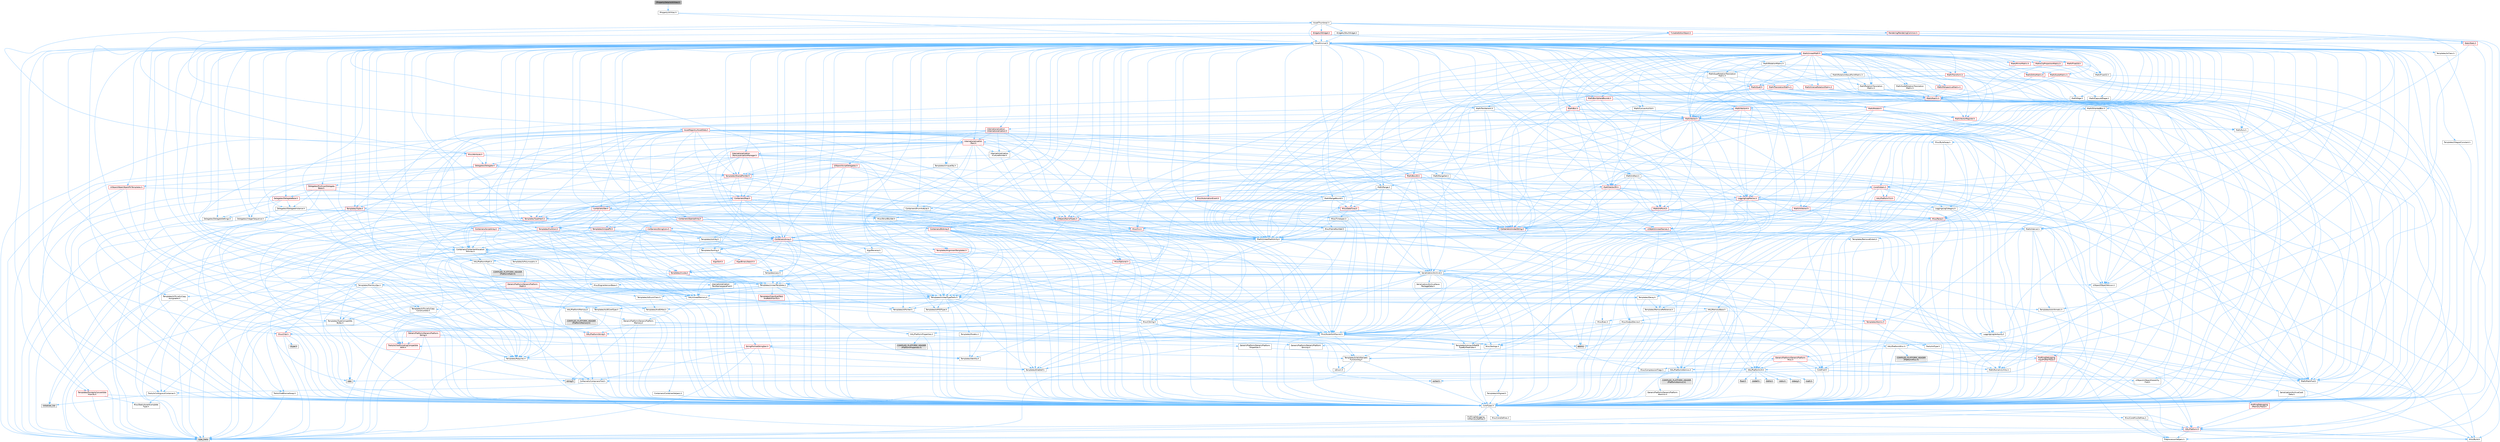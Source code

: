 digraph "IPropertyDetailsUtilities.h"
{
 // INTERACTIVE_SVG=YES
 // LATEX_PDF_SIZE
  bgcolor="transparent";
  edge [fontname=Helvetica,fontsize=10,labelfontname=Helvetica,labelfontsize=10];
  node [fontname=Helvetica,fontsize=10,shape=box,height=0.2,width=0.4];
  Node1 [id="Node000001",label="IPropertyDetailsUtilities.h",height=0.2,width=0.4,color="gray40", fillcolor="grey60", style="filled", fontcolor="black",tooltip=" "];
  Node1 -> Node2 [id="edge1_Node000001_Node000002",color="steelblue1",style="solid",tooltip=" "];
  Node2 [id="Node000002",label="IPropertyUtilities.h",height=0.2,width=0.4,color="grey40", fillcolor="white", style="filled",URL="$d2/d14/IPropertyUtilities_8h.html",tooltip=" "];
  Node2 -> Node3 [id="edge2_Node000002_Node000003",color="steelblue1",style="solid",tooltip=" "];
  Node3 [id="Node000003",label="CoreMinimal.h",height=0.2,width=0.4,color="grey40", fillcolor="white", style="filled",URL="$d7/d67/CoreMinimal_8h.html",tooltip=" "];
  Node3 -> Node4 [id="edge3_Node000003_Node000004",color="steelblue1",style="solid",tooltip=" "];
  Node4 [id="Node000004",label="CoreTypes.h",height=0.2,width=0.4,color="grey40", fillcolor="white", style="filled",URL="$dc/dec/CoreTypes_8h.html",tooltip=" "];
  Node4 -> Node5 [id="edge4_Node000004_Node000005",color="steelblue1",style="solid",tooltip=" "];
  Node5 [id="Node000005",label="HAL/Platform.h",height=0.2,width=0.4,color="red", fillcolor="#FFF0F0", style="filled",URL="$d9/dd0/Platform_8h.html",tooltip=" "];
  Node5 -> Node6 [id="edge5_Node000005_Node000006",color="steelblue1",style="solid",tooltip=" "];
  Node6 [id="Node000006",label="Misc/Build.h",height=0.2,width=0.4,color="grey40", fillcolor="white", style="filled",URL="$d3/dbb/Build_8h.html",tooltip=" "];
  Node5 -> Node8 [id="edge6_Node000005_Node000008",color="steelblue1",style="solid",tooltip=" "];
  Node8 [id="Node000008",label="type_traits",height=0.2,width=0.4,color="grey60", fillcolor="#E0E0E0", style="filled",tooltip=" "];
  Node5 -> Node9 [id="edge7_Node000005_Node000009",color="steelblue1",style="solid",tooltip=" "];
  Node9 [id="Node000009",label="PreprocessorHelpers.h",height=0.2,width=0.4,color="grey40", fillcolor="white", style="filled",URL="$db/ddb/PreprocessorHelpers_8h.html",tooltip=" "];
  Node4 -> Node15 [id="edge8_Node000004_Node000015",color="steelblue1",style="solid",tooltip=" "];
  Node15 [id="Node000015",label="ProfilingDebugging\l/UMemoryDefines.h",height=0.2,width=0.4,color="grey40", fillcolor="white", style="filled",URL="$d2/da2/UMemoryDefines_8h.html",tooltip=" "];
  Node4 -> Node16 [id="edge9_Node000004_Node000016",color="steelblue1",style="solid",tooltip=" "];
  Node16 [id="Node000016",label="Misc/CoreMiscDefines.h",height=0.2,width=0.4,color="grey40", fillcolor="white", style="filled",URL="$da/d38/CoreMiscDefines_8h.html",tooltip=" "];
  Node16 -> Node5 [id="edge10_Node000016_Node000005",color="steelblue1",style="solid",tooltip=" "];
  Node16 -> Node9 [id="edge11_Node000016_Node000009",color="steelblue1",style="solid",tooltip=" "];
  Node4 -> Node17 [id="edge12_Node000004_Node000017",color="steelblue1",style="solid",tooltip=" "];
  Node17 [id="Node000017",label="Misc/CoreDefines.h",height=0.2,width=0.4,color="grey40", fillcolor="white", style="filled",URL="$d3/dd2/CoreDefines_8h.html",tooltip=" "];
  Node3 -> Node18 [id="edge13_Node000003_Node000018",color="steelblue1",style="solid",tooltip=" "];
  Node18 [id="Node000018",label="CoreFwd.h",height=0.2,width=0.4,color="grey40", fillcolor="white", style="filled",URL="$d1/d1e/CoreFwd_8h.html",tooltip=" "];
  Node18 -> Node4 [id="edge14_Node000018_Node000004",color="steelblue1",style="solid",tooltip=" "];
  Node18 -> Node19 [id="edge15_Node000018_Node000019",color="steelblue1",style="solid",tooltip=" "];
  Node19 [id="Node000019",label="Containers/ContainersFwd.h",height=0.2,width=0.4,color="grey40", fillcolor="white", style="filled",URL="$d4/d0a/ContainersFwd_8h.html",tooltip=" "];
  Node19 -> Node5 [id="edge16_Node000019_Node000005",color="steelblue1",style="solid",tooltip=" "];
  Node19 -> Node4 [id="edge17_Node000019_Node000004",color="steelblue1",style="solid",tooltip=" "];
  Node19 -> Node20 [id="edge18_Node000019_Node000020",color="steelblue1",style="solid",tooltip=" "];
  Node20 [id="Node000020",label="Traits/IsContiguousContainer.h",height=0.2,width=0.4,color="grey40", fillcolor="white", style="filled",URL="$d5/d3c/IsContiguousContainer_8h.html",tooltip=" "];
  Node20 -> Node4 [id="edge19_Node000020_Node000004",color="steelblue1",style="solid",tooltip=" "];
  Node20 -> Node21 [id="edge20_Node000020_Node000021",color="steelblue1",style="solid",tooltip=" "];
  Node21 [id="Node000021",label="Misc/StaticAssertComplete\lType.h",height=0.2,width=0.4,color="grey40", fillcolor="white", style="filled",URL="$d5/d4e/StaticAssertCompleteType_8h.html",tooltip=" "];
  Node20 -> Node22 [id="edge21_Node000020_Node000022",color="steelblue1",style="solid",tooltip=" "];
  Node22 [id="Node000022",label="initializer_list",height=0.2,width=0.4,color="grey60", fillcolor="#E0E0E0", style="filled",tooltip=" "];
  Node18 -> Node23 [id="edge22_Node000018_Node000023",color="steelblue1",style="solid",tooltip=" "];
  Node23 [id="Node000023",label="Math/MathFwd.h",height=0.2,width=0.4,color="grey40", fillcolor="white", style="filled",URL="$d2/d10/MathFwd_8h.html",tooltip=" "];
  Node23 -> Node5 [id="edge23_Node000023_Node000005",color="steelblue1",style="solid",tooltip=" "];
  Node18 -> Node24 [id="edge24_Node000018_Node000024",color="steelblue1",style="solid",tooltip=" "];
  Node24 [id="Node000024",label="UObject/UObjectHierarchy\lFwd.h",height=0.2,width=0.4,color="grey40", fillcolor="white", style="filled",URL="$d3/d13/UObjectHierarchyFwd_8h.html",tooltip=" "];
  Node3 -> Node24 [id="edge25_Node000003_Node000024",color="steelblue1",style="solid",tooltip=" "];
  Node3 -> Node19 [id="edge26_Node000003_Node000019",color="steelblue1",style="solid",tooltip=" "];
  Node3 -> Node25 [id="edge27_Node000003_Node000025",color="steelblue1",style="solid",tooltip=" "];
  Node25 [id="Node000025",label="Misc/VarArgs.h",height=0.2,width=0.4,color="grey40", fillcolor="white", style="filled",URL="$d5/d6f/VarArgs_8h.html",tooltip=" "];
  Node25 -> Node4 [id="edge28_Node000025_Node000004",color="steelblue1",style="solid",tooltip=" "];
  Node3 -> Node26 [id="edge29_Node000003_Node000026",color="steelblue1",style="solid",tooltip=" "];
  Node26 [id="Node000026",label="Logging/LogVerbosity.h",height=0.2,width=0.4,color="grey40", fillcolor="white", style="filled",URL="$d2/d8f/LogVerbosity_8h.html",tooltip=" "];
  Node26 -> Node4 [id="edge30_Node000026_Node000004",color="steelblue1",style="solid",tooltip=" "];
  Node3 -> Node27 [id="edge31_Node000003_Node000027",color="steelblue1",style="solid",tooltip=" "];
  Node27 [id="Node000027",label="Misc/OutputDevice.h",height=0.2,width=0.4,color="grey40", fillcolor="white", style="filled",URL="$d7/d32/OutputDevice_8h.html",tooltip=" "];
  Node27 -> Node18 [id="edge32_Node000027_Node000018",color="steelblue1",style="solid",tooltip=" "];
  Node27 -> Node4 [id="edge33_Node000027_Node000004",color="steelblue1",style="solid",tooltip=" "];
  Node27 -> Node26 [id="edge34_Node000027_Node000026",color="steelblue1",style="solid",tooltip=" "];
  Node27 -> Node25 [id="edge35_Node000027_Node000025",color="steelblue1",style="solid",tooltip=" "];
  Node27 -> Node28 [id="edge36_Node000027_Node000028",color="steelblue1",style="solid",tooltip=" "];
  Node28 [id="Node000028",label="Templates/IsArrayOrRefOf\lTypeByPredicate.h",height=0.2,width=0.4,color="grey40", fillcolor="white", style="filled",URL="$d6/da1/IsArrayOrRefOfTypeByPredicate_8h.html",tooltip=" "];
  Node28 -> Node4 [id="edge37_Node000028_Node000004",color="steelblue1",style="solid",tooltip=" "];
  Node27 -> Node29 [id="edge38_Node000027_Node000029",color="steelblue1",style="solid",tooltip=" "];
  Node29 [id="Node000029",label="Templates/IsValidVariadic\lFunctionArg.h",height=0.2,width=0.4,color="grey40", fillcolor="white", style="filled",URL="$d0/dc8/IsValidVariadicFunctionArg_8h.html",tooltip=" "];
  Node29 -> Node4 [id="edge39_Node000029_Node000004",color="steelblue1",style="solid",tooltip=" "];
  Node29 -> Node30 [id="edge40_Node000029_Node000030",color="steelblue1",style="solid",tooltip=" "];
  Node30 [id="Node000030",label="IsEnum.h",height=0.2,width=0.4,color="grey40", fillcolor="white", style="filled",URL="$d4/de5/IsEnum_8h.html",tooltip=" "];
  Node29 -> Node8 [id="edge41_Node000029_Node000008",color="steelblue1",style="solid",tooltip=" "];
  Node27 -> Node31 [id="edge42_Node000027_Node000031",color="steelblue1",style="solid",tooltip=" "];
  Node31 [id="Node000031",label="Traits/IsCharEncodingCompatible\lWith.h",height=0.2,width=0.4,color="red", fillcolor="#FFF0F0", style="filled",URL="$df/dd1/IsCharEncodingCompatibleWith_8h.html",tooltip=" "];
  Node31 -> Node8 [id="edge43_Node000031_Node000008",color="steelblue1",style="solid",tooltip=" "];
  Node3 -> Node33 [id="edge44_Node000003_Node000033",color="steelblue1",style="solid",tooltip=" "];
  Node33 [id="Node000033",label="HAL/PlatformCrt.h",height=0.2,width=0.4,color="grey40", fillcolor="white", style="filled",URL="$d8/d75/PlatformCrt_8h.html",tooltip=" "];
  Node33 -> Node34 [id="edge45_Node000033_Node000034",color="steelblue1",style="solid",tooltip=" "];
  Node34 [id="Node000034",label="new",height=0.2,width=0.4,color="grey60", fillcolor="#E0E0E0", style="filled",tooltip=" "];
  Node33 -> Node35 [id="edge46_Node000033_Node000035",color="steelblue1",style="solid",tooltip=" "];
  Node35 [id="Node000035",label="wchar.h",height=0.2,width=0.4,color="grey60", fillcolor="#E0E0E0", style="filled",tooltip=" "];
  Node33 -> Node36 [id="edge47_Node000033_Node000036",color="steelblue1",style="solid",tooltip=" "];
  Node36 [id="Node000036",label="stddef.h",height=0.2,width=0.4,color="grey60", fillcolor="#E0E0E0", style="filled",tooltip=" "];
  Node33 -> Node37 [id="edge48_Node000033_Node000037",color="steelblue1",style="solid",tooltip=" "];
  Node37 [id="Node000037",label="stdlib.h",height=0.2,width=0.4,color="grey60", fillcolor="#E0E0E0", style="filled",tooltip=" "];
  Node33 -> Node38 [id="edge49_Node000033_Node000038",color="steelblue1",style="solid",tooltip=" "];
  Node38 [id="Node000038",label="stdio.h",height=0.2,width=0.4,color="grey60", fillcolor="#E0E0E0", style="filled",tooltip=" "];
  Node33 -> Node39 [id="edge50_Node000033_Node000039",color="steelblue1",style="solid",tooltip=" "];
  Node39 [id="Node000039",label="stdarg.h",height=0.2,width=0.4,color="grey60", fillcolor="#E0E0E0", style="filled",tooltip=" "];
  Node33 -> Node40 [id="edge51_Node000033_Node000040",color="steelblue1",style="solid",tooltip=" "];
  Node40 [id="Node000040",label="math.h",height=0.2,width=0.4,color="grey60", fillcolor="#E0E0E0", style="filled",tooltip=" "];
  Node33 -> Node41 [id="edge52_Node000033_Node000041",color="steelblue1",style="solid",tooltip=" "];
  Node41 [id="Node000041",label="float.h",height=0.2,width=0.4,color="grey60", fillcolor="#E0E0E0", style="filled",tooltip=" "];
  Node33 -> Node42 [id="edge53_Node000033_Node000042",color="steelblue1",style="solid",tooltip=" "];
  Node42 [id="Node000042",label="string.h",height=0.2,width=0.4,color="grey60", fillcolor="#E0E0E0", style="filled",tooltip=" "];
  Node3 -> Node43 [id="edge54_Node000003_Node000043",color="steelblue1",style="solid",tooltip=" "];
  Node43 [id="Node000043",label="HAL/PlatformMisc.h",height=0.2,width=0.4,color="grey40", fillcolor="white", style="filled",URL="$d0/df5/PlatformMisc_8h.html",tooltip=" "];
  Node43 -> Node4 [id="edge55_Node000043_Node000004",color="steelblue1",style="solid",tooltip=" "];
  Node43 -> Node44 [id="edge56_Node000043_Node000044",color="steelblue1",style="solid",tooltip=" "];
  Node44 [id="Node000044",label="GenericPlatform/GenericPlatform\lMisc.h",height=0.2,width=0.4,color="red", fillcolor="#FFF0F0", style="filled",URL="$db/d9a/GenericPlatformMisc_8h.html",tooltip=" "];
  Node44 -> Node18 [id="edge57_Node000044_Node000018",color="steelblue1",style="solid",tooltip=" "];
  Node44 -> Node4 [id="edge58_Node000044_Node000004",color="steelblue1",style="solid",tooltip=" "];
  Node44 -> Node33 [id="edge59_Node000044_Node000033",color="steelblue1",style="solid",tooltip=" "];
  Node44 -> Node48 [id="edge60_Node000044_Node000048",color="steelblue1",style="solid",tooltip=" "];
  Node48 [id="Node000048",label="Math/NumericLimits.h",height=0.2,width=0.4,color="grey40", fillcolor="white", style="filled",URL="$df/d1b/NumericLimits_8h.html",tooltip=" "];
  Node48 -> Node4 [id="edge61_Node000048_Node000004",color="steelblue1",style="solid",tooltip=" "];
  Node44 -> Node49 [id="edge62_Node000044_Node000049",color="steelblue1",style="solid",tooltip=" "];
  Node49 [id="Node000049",label="Misc/CompressionFlags.h",height=0.2,width=0.4,color="grey40", fillcolor="white", style="filled",URL="$d9/d76/CompressionFlags_8h.html",tooltip=" "];
  Node43 -> Node53 [id="edge63_Node000043_Node000053",color="steelblue1",style="solid",tooltip=" "];
  Node53 [id="Node000053",label="COMPILED_PLATFORM_HEADER\l(PlatformMisc.h)",height=0.2,width=0.4,color="grey60", fillcolor="#E0E0E0", style="filled",tooltip=" "];
  Node43 -> Node54 [id="edge64_Node000043_Node000054",color="steelblue1",style="solid",tooltip=" "];
  Node54 [id="Node000054",label="ProfilingDebugging\l/CpuProfilerTrace.h",height=0.2,width=0.4,color="red", fillcolor="#FFF0F0", style="filled",URL="$da/dcb/CpuProfilerTrace_8h.html",tooltip=" "];
  Node54 -> Node4 [id="edge65_Node000054_Node000004",color="steelblue1",style="solid",tooltip=" "];
  Node54 -> Node19 [id="edge66_Node000054_Node000019",color="steelblue1",style="solid",tooltip=" "];
  Node54 -> Node55 [id="edge67_Node000054_Node000055",color="steelblue1",style="solid",tooltip=" "];
  Node55 [id="Node000055",label="HAL/PlatformAtomics.h",height=0.2,width=0.4,color="grey40", fillcolor="white", style="filled",URL="$d3/d36/PlatformAtomics_8h.html",tooltip=" "];
  Node55 -> Node4 [id="edge68_Node000055_Node000004",color="steelblue1",style="solid",tooltip=" "];
  Node55 -> Node56 [id="edge69_Node000055_Node000056",color="steelblue1",style="solid",tooltip=" "];
  Node56 [id="Node000056",label="GenericPlatform/GenericPlatform\lAtomics.h",height=0.2,width=0.4,color="grey40", fillcolor="white", style="filled",URL="$da/d72/GenericPlatformAtomics_8h.html",tooltip=" "];
  Node56 -> Node4 [id="edge70_Node000056_Node000004",color="steelblue1",style="solid",tooltip=" "];
  Node55 -> Node57 [id="edge71_Node000055_Node000057",color="steelblue1",style="solid",tooltip=" "];
  Node57 [id="Node000057",label="COMPILED_PLATFORM_HEADER\l(PlatformAtomics.h)",height=0.2,width=0.4,color="grey60", fillcolor="#E0E0E0", style="filled",tooltip=" "];
  Node54 -> Node9 [id="edge72_Node000054_Node000009",color="steelblue1",style="solid",tooltip=" "];
  Node54 -> Node6 [id="edge73_Node000054_Node000006",color="steelblue1",style="solid",tooltip=" "];
  Node3 -> Node62 [id="edge74_Node000003_Node000062",color="steelblue1",style="solid",tooltip=" "];
  Node62 [id="Node000062",label="Misc/AssertionMacros.h",height=0.2,width=0.4,color="grey40", fillcolor="white", style="filled",URL="$d0/dfa/AssertionMacros_8h.html",tooltip=" "];
  Node62 -> Node4 [id="edge75_Node000062_Node000004",color="steelblue1",style="solid",tooltip=" "];
  Node62 -> Node5 [id="edge76_Node000062_Node000005",color="steelblue1",style="solid",tooltip=" "];
  Node62 -> Node43 [id="edge77_Node000062_Node000043",color="steelblue1",style="solid",tooltip=" "];
  Node62 -> Node9 [id="edge78_Node000062_Node000009",color="steelblue1",style="solid",tooltip=" "];
  Node62 -> Node63 [id="edge79_Node000062_Node000063",color="steelblue1",style="solid",tooltip=" "];
  Node63 [id="Node000063",label="Templates/EnableIf.h",height=0.2,width=0.4,color="grey40", fillcolor="white", style="filled",URL="$d7/d60/EnableIf_8h.html",tooltip=" "];
  Node63 -> Node4 [id="edge80_Node000063_Node000004",color="steelblue1",style="solid",tooltip=" "];
  Node62 -> Node28 [id="edge81_Node000062_Node000028",color="steelblue1",style="solid",tooltip=" "];
  Node62 -> Node29 [id="edge82_Node000062_Node000029",color="steelblue1",style="solid",tooltip=" "];
  Node62 -> Node31 [id="edge83_Node000062_Node000031",color="steelblue1",style="solid",tooltip=" "];
  Node62 -> Node25 [id="edge84_Node000062_Node000025",color="steelblue1",style="solid",tooltip=" "];
  Node62 -> Node64 [id="edge85_Node000062_Node000064",color="steelblue1",style="solid",tooltip=" "];
  Node64 [id="Node000064",label="String/FormatStringSan.h",height=0.2,width=0.4,color="red", fillcolor="#FFF0F0", style="filled",URL="$d3/d8b/FormatStringSan_8h.html",tooltip=" "];
  Node64 -> Node8 [id="edge86_Node000064_Node000008",color="steelblue1",style="solid",tooltip=" "];
  Node64 -> Node4 [id="edge87_Node000064_Node000004",color="steelblue1",style="solid",tooltip=" "];
  Node64 -> Node65 [id="edge88_Node000064_Node000065",color="steelblue1",style="solid",tooltip=" "];
  Node65 [id="Node000065",label="Templates/Requires.h",height=0.2,width=0.4,color="grey40", fillcolor="white", style="filled",URL="$dc/d96/Requires_8h.html",tooltip=" "];
  Node65 -> Node63 [id="edge89_Node000065_Node000063",color="steelblue1",style="solid",tooltip=" "];
  Node65 -> Node8 [id="edge90_Node000065_Node000008",color="steelblue1",style="solid",tooltip=" "];
  Node64 -> Node66 [id="edge91_Node000064_Node000066",color="steelblue1",style="solid",tooltip=" "];
  Node66 [id="Node000066",label="Templates/Identity.h",height=0.2,width=0.4,color="grey40", fillcolor="white", style="filled",URL="$d0/dd5/Identity_8h.html",tooltip=" "];
  Node64 -> Node29 [id="edge92_Node000064_Node000029",color="steelblue1",style="solid",tooltip=" "];
  Node64 -> Node19 [id="edge93_Node000064_Node000019",color="steelblue1",style="solid",tooltip=" "];
  Node62 -> Node70 [id="edge94_Node000062_Node000070",color="steelblue1",style="solid",tooltip=" "];
  Node70 [id="Node000070",label="atomic",height=0.2,width=0.4,color="grey60", fillcolor="#E0E0E0", style="filled",tooltip=" "];
  Node3 -> Node71 [id="edge95_Node000003_Node000071",color="steelblue1",style="solid",tooltip=" "];
  Node71 [id="Node000071",label="Templates/IsPointer.h",height=0.2,width=0.4,color="grey40", fillcolor="white", style="filled",URL="$d7/d05/IsPointer_8h.html",tooltip=" "];
  Node71 -> Node4 [id="edge96_Node000071_Node000004",color="steelblue1",style="solid",tooltip=" "];
  Node3 -> Node72 [id="edge97_Node000003_Node000072",color="steelblue1",style="solid",tooltip=" "];
  Node72 [id="Node000072",label="HAL/PlatformMemory.h",height=0.2,width=0.4,color="grey40", fillcolor="white", style="filled",URL="$de/d68/PlatformMemory_8h.html",tooltip=" "];
  Node72 -> Node4 [id="edge98_Node000072_Node000004",color="steelblue1",style="solid",tooltip=" "];
  Node72 -> Node73 [id="edge99_Node000072_Node000073",color="steelblue1",style="solid",tooltip=" "];
  Node73 [id="Node000073",label="GenericPlatform/GenericPlatform\lMemory.h",height=0.2,width=0.4,color="grey40", fillcolor="white", style="filled",URL="$dd/d22/GenericPlatformMemory_8h.html",tooltip=" "];
  Node73 -> Node18 [id="edge100_Node000073_Node000018",color="steelblue1",style="solid",tooltip=" "];
  Node73 -> Node4 [id="edge101_Node000073_Node000004",color="steelblue1",style="solid",tooltip=" "];
  Node73 -> Node74 [id="edge102_Node000073_Node000074",color="steelblue1",style="solid",tooltip=" "];
  Node74 [id="Node000074",label="HAL/PlatformString.h",height=0.2,width=0.4,color="red", fillcolor="#FFF0F0", style="filled",URL="$db/db5/PlatformString_8h.html",tooltip=" "];
  Node74 -> Node4 [id="edge103_Node000074_Node000004",color="steelblue1",style="solid",tooltip=" "];
  Node73 -> Node42 [id="edge104_Node000073_Node000042",color="steelblue1",style="solid",tooltip=" "];
  Node73 -> Node35 [id="edge105_Node000073_Node000035",color="steelblue1",style="solid",tooltip=" "];
  Node72 -> Node76 [id="edge106_Node000072_Node000076",color="steelblue1",style="solid",tooltip=" "];
  Node76 [id="Node000076",label="COMPILED_PLATFORM_HEADER\l(PlatformMemory.h)",height=0.2,width=0.4,color="grey60", fillcolor="#E0E0E0", style="filled",tooltip=" "];
  Node3 -> Node55 [id="edge107_Node000003_Node000055",color="steelblue1",style="solid",tooltip=" "];
  Node3 -> Node77 [id="edge108_Node000003_Node000077",color="steelblue1",style="solid",tooltip=" "];
  Node77 [id="Node000077",label="Misc/Exec.h",height=0.2,width=0.4,color="grey40", fillcolor="white", style="filled",URL="$de/ddb/Exec_8h.html",tooltip=" "];
  Node77 -> Node4 [id="edge109_Node000077_Node000004",color="steelblue1",style="solid",tooltip=" "];
  Node77 -> Node62 [id="edge110_Node000077_Node000062",color="steelblue1",style="solid",tooltip=" "];
  Node3 -> Node78 [id="edge111_Node000003_Node000078",color="steelblue1",style="solid",tooltip=" "];
  Node78 [id="Node000078",label="HAL/MemoryBase.h",height=0.2,width=0.4,color="grey40", fillcolor="white", style="filled",URL="$d6/d9f/MemoryBase_8h.html",tooltip=" "];
  Node78 -> Node4 [id="edge112_Node000078_Node000004",color="steelblue1",style="solid",tooltip=" "];
  Node78 -> Node55 [id="edge113_Node000078_Node000055",color="steelblue1",style="solid",tooltip=" "];
  Node78 -> Node33 [id="edge114_Node000078_Node000033",color="steelblue1",style="solid",tooltip=" "];
  Node78 -> Node77 [id="edge115_Node000078_Node000077",color="steelblue1",style="solid",tooltip=" "];
  Node78 -> Node27 [id="edge116_Node000078_Node000027",color="steelblue1",style="solid",tooltip=" "];
  Node78 -> Node79 [id="edge117_Node000078_Node000079",color="steelblue1",style="solid",tooltip=" "];
  Node79 [id="Node000079",label="Templates/Atomic.h",height=0.2,width=0.4,color="red", fillcolor="#FFF0F0", style="filled",URL="$d3/d91/Atomic_8h.html",tooltip=" "];
  Node79 -> Node87 [id="edge118_Node000079_Node000087",color="steelblue1",style="solid",tooltip=" "];
  Node87 [id="Node000087",label="Traits/IntType.h",height=0.2,width=0.4,color="grey40", fillcolor="white", style="filled",URL="$d7/deb/IntType_8h.html",tooltip=" "];
  Node87 -> Node5 [id="edge119_Node000087_Node000005",color="steelblue1",style="solid",tooltip=" "];
  Node79 -> Node70 [id="edge120_Node000079_Node000070",color="steelblue1",style="solid",tooltip=" "];
  Node3 -> Node88 [id="edge121_Node000003_Node000088",color="steelblue1",style="solid",tooltip=" "];
  Node88 [id="Node000088",label="HAL/UnrealMemory.h",height=0.2,width=0.4,color="grey40", fillcolor="white", style="filled",URL="$d9/d96/UnrealMemory_8h.html",tooltip=" "];
  Node88 -> Node4 [id="edge122_Node000088_Node000004",color="steelblue1",style="solid",tooltip=" "];
  Node88 -> Node73 [id="edge123_Node000088_Node000073",color="steelblue1",style="solid",tooltip=" "];
  Node88 -> Node78 [id="edge124_Node000088_Node000078",color="steelblue1",style="solid",tooltip=" "];
  Node88 -> Node72 [id="edge125_Node000088_Node000072",color="steelblue1",style="solid",tooltip=" "];
  Node88 -> Node89 [id="edge126_Node000088_Node000089",color="steelblue1",style="solid",tooltip=" "];
  Node89 [id="Node000089",label="ProfilingDebugging\l/MemoryTrace.h",height=0.2,width=0.4,color="red", fillcolor="#FFF0F0", style="filled",URL="$da/dd7/MemoryTrace_8h.html",tooltip=" "];
  Node89 -> Node5 [id="edge127_Node000089_Node000005",color="steelblue1",style="solid",tooltip=" "];
  Node88 -> Node71 [id="edge128_Node000088_Node000071",color="steelblue1",style="solid",tooltip=" "];
  Node3 -> Node90 [id="edge129_Node000003_Node000090",color="steelblue1",style="solid",tooltip=" "];
  Node90 [id="Node000090",label="Templates/IsArithmetic.h",height=0.2,width=0.4,color="grey40", fillcolor="white", style="filled",URL="$d2/d5d/IsArithmetic_8h.html",tooltip=" "];
  Node90 -> Node4 [id="edge130_Node000090_Node000004",color="steelblue1",style="solid",tooltip=" "];
  Node3 -> Node84 [id="edge131_Node000003_Node000084",color="steelblue1",style="solid",tooltip=" "];
  Node84 [id="Node000084",label="Templates/AndOrNot.h",height=0.2,width=0.4,color="grey40", fillcolor="white", style="filled",URL="$db/d0a/AndOrNot_8h.html",tooltip=" "];
  Node84 -> Node4 [id="edge132_Node000084_Node000004",color="steelblue1",style="solid",tooltip=" "];
  Node3 -> Node91 [id="edge133_Node000003_Node000091",color="steelblue1",style="solid",tooltip=" "];
  Node91 [id="Node000091",label="Templates/IsPODType.h",height=0.2,width=0.4,color="grey40", fillcolor="white", style="filled",URL="$d7/db1/IsPODType_8h.html",tooltip=" "];
  Node91 -> Node4 [id="edge134_Node000091_Node000004",color="steelblue1",style="solid",tooltip=" "];
  Node3 -> Node92 [id="edge135_Node000003_Node000092",color="steelblue1",style="solid",tooltip=" "];
  Node92 [id="Node000092",label="Templates/IsUECoreType.h",height=0.2,width=0.4,color="grey40", fillcolor="white", style="filled",URL="$d1/db8/IsUECoreType_8h.html",tooltip=" "];
  Node92 -> Node4 [id="edge136_Node000092_Node000004",color="steelblue1",style="solid",tooltip=" "];
  Node92 -> Node8 [id="edge137_Node000092_Node000008",color="steelblue1",style="solid",tooltip=" "];
  Node3 -> Node85 [id="edge138_Node000003_Node000085",color="steelblue1",style="solid",tooltip=" "];
  Node85 [id="Node000085",label="Templates/IsTriviallyCopy\lConstructible.h",height=0.2,width=0.4,color="grey40", fillcolor="white", style="filled",URL="$d3/d78/IsTriviallyCopyConstructible_8h.html",tooltip=" "];
  Node85 -> Node4 [id="edge139_Node000085_Node000004",color="steelblue1",style="solid",tooltip=" "];
  Node85 -> Node8 [id="edge140_Node000085_Node000008",color="steelblue1",style="solid",tooltip=" "];
  Node3 -> Node93 [id="edge141_Node000003_Node000093",color="steelblue1",style="solid",tooltip=" "];
  Node93 [id="Node000093",label="Templates/UnrealTypeTraits.h",height=0.2,width=0.4,color="grey40", fillcolor="white", style="filled",URL="$d2/d2d/UnrealTypeTraits_8h.html",tooltip=" "];
  Node93 -> Node4 [id="edge142_Node000093_Node000004",color="steelblue1",style="solid",tooltip=" "];
  Node93 -> Node71 [id="edge143_Node000093_Node000071",color="steelblue1",style="solid",tooltip=" "];
  Node93 -> Node62 [id="edge144_Node000093_Node000062",color="steelblue1",style="solid",tooltip=" "];
  Node93 -> Node84 [id="edge145_Node000093_Node000084",color="steelblue1",style="solid",tooltip=" "];
  Node93 -> Node63 [id="edge146_Node000093_Node000063",color="steelblue1",style="solid",tooltip=" "];
  Node93 -> Node90 [id="edge147_Node000093_Node000090",color="steelblue1",style="solid",tooltip=" "];
  Node93 -> Node30 [id="edge148_Node000093_Node000030",color="steelblue1",style="solid",tooltip=" "];
  Node93 -> Node94 [id="edge149_Node000093_Node000094",color="steelblue1",style="solid",tooltip=" "];
  Node94 [id="Node000094",label="Templates/Models.h",height=0.2,width=0.4,color="grey40", fillcolor="white", style="filled",URL="$d3/d0c/Models_8h.html",tooltip=" "];
  Node94 -> Node66 [id="edge150_Node000094_Node000066",color="steelblue1",style="solid",tooltip=" "];
  Node93 -> Node91 [id="edge151_Node000093_Node000091",color="steelblue1",style="solid",tooltip=" "];
  Node93 -> Node92 [id="edge152_Node000093_Node000092",color="steelblue1",style="solid",tooltip=" "];
  Node93 -> Node85 [id="edge153_Node000093_Node000085",color="steelblue1",style="solid",tooltip=" "];
  Node3 -> Node63 [id="edge154_Node000003_Node000063",color="steelblue1",style="solid",tooltip=" "];
  Node3 -> Node95 [id="edge155_Node000003_Node000095",color="steelblue1",style="solid",tooltip=" "];
  Node95 [id="Node000095",label="Templates/RemoveReference.h",height=0.2,width=0.4,color="grey40", fillcolor="white", style="filled",URL="$da/dbe/RemoveReference_8h.html",tooltip=" "];
  Node95 -> Node4 [id="edge156_Node000095_Node000004",color="steelblue1",style="solid",tooltip=" "];
  Node3 -> Node96 [id="edge157_Node000003_Node000096",color="steelblue1",style="solid",tooltip=" "];
  Node96 [id="Node000096",label="Templates/IntegralConstant.h",height=0.2,width=0.4,color="grey40", fillcolor="white", style="filled",URL="$db/d1b/IntegralConstant_8h.html",tooltip=" "];
  Node96 -> Node4 [id="edge158_Node000096_Node000004",color="steelblue1",style="solid",tooltip=" "];
  Node3 -> Node97 [id="edge159_Node000003_Node000097",color="steelblue1",style="solid",tooltip=" "];
  Node97 [id="Node000097",label="Templates/IsClass.h",height=0.2,width=0.4,color="grey40", fillcolor="white", style="filled",URL="$db/dcb/IsClass_8h.html",tooltip=" "];
  Node97 -> Node4 [id="edge160_Node000097_Node000004",color="steelblue1",style="solid",tooltip=" "];
  Node3 -> Node98 [id="edge161_Node000003_Node000098",color="steelblue1",style="solid",tooltip=" "];
  Node98 [id="Node000098",label="Templates/TypeCompatible\lBytes.h",height=0.2,width=0.4,color="grey40", fillcolor="white", style="filled",URL="$df/d0a/TypeCompatibleBytes_8h.html",tooltip=" "];
  Node98 -> Node4 [id="edge162_Node000098_Node000004",color="steelblue1",style="solid",tooltip=" "];
  Node98 -> Node42 [id="edge163_Node000098_Node000042",color="steelblue1",style="solid",tooltip=" "];
  Node98 -> Node34 [id="edge164_Node000098_Node000034",color="steelblue1",style="solid",tooltip=" "];
  Node98 -> Node8 [id="edge165_Node000098_Node000008",color="steelblue1",style="solid",tooltip=" "];
  Node3 -> Node20 [id="edge166_Node000003_Node000020",color="steelblue1",style="solid",tooltip=" "];
  Node3 -> Node99 [id="edge167_Node000003_Node000099",color="steelblue1",style="solid",tooltip=" "];
  Node99 [id="Node000099",label="Templates/UnrealTemplate.h",height=0.2,width=0.4,color="grey40", fillcolor="white", style="filled",URL="$d4/d24/UnrealTemplate_8h.html",tooltip=" "];
  Node99 -> Node4 [id="edge168_Node000099_Node000004",color="steelblue1",style="solid",tooltip=" "];
  Node99 -> Node71 [id="edge169_Node000099_Node000071",color="steelblue1",style="solid",tooltip=" "];
  Node99 -> Node88 [id="edge170_Node000099_Node000088",color="steelblue1",style="solid",tooltip=" "];
  Node99 -> Node100 [id="edge171_Node000099_Node000100",color="steelblue1",style="solid",tooltip=" "];
  Node100 [id="Node000100",label="Templates/CopyQualifiers\lAndRefsFromTo.h",height=0.2,width=0.4,color="red", fillcolor="#FFF0F0", style="filled",URL="$d3/db3/CopyQualifiersAndRefsFromTo_8h.html",tooltip=" "];
  Node99 -> Node93 [id="edge172_Node000099_Node000093",color="steelblue1",style="solid",tooltip=" "];
  Node99 -> Node95 [id="edge173_Node000099_Node000095",color="steelblue1",style="solid",tooltip=" "];
  Node99 -> Node65 [id="edge174_Node000099_Node000065",color="steelblue1",style="solid",tooltip=" "];
  Node99 -> Node98 [id="edge175_Node000099_Node000098",color="steelblue1",style="solid",tooltip=" "];
  Node99 -> Node66 [id="edge176_Node000099_Node000066",color="steelblue1",style="solid",tooltip=" "];
  Node99 -> Node20 [id="edge177_Node000099_Node000020",color="steelblue1",style="solid",tooltip=" "];
  Node99 -> Node102 [id="edge178_Node000099_Node000102",color="steelblue1",style="solid",tooltip=" "];
  Node102 [id="Node000102",label="Traits/UseBitwiseSwap.h",height=0.2,width=0.4,color="grey40", fillcolor="white", style="filled",URL="$db/df3/UseBitwiseSwap_8h.html",tooltip=" "];
  Node102 -> Node4 [id="edge179_Node000102_Node000004",color="steelblue1",style="solid",tooltip=" "];
  Node102 -> Node8 [id="edge180_Node000102_Node000008",color="steelblue1",style="solid",tooltip=" "];
  Node99 -> Node8 [id="edge181_Node000099_Node000008",color="steelblue1",style="solid",tooltip=" "];
  Node3 -> Node48 [id="edge182_Node000003_Node000048",color="steelblue1",style="solid",tooltip=" "];
  Node3 -> Node103 [id="edge183_Node000003_Node000103",color="steelblue1",style="solid",tooltip=" "];
  Node103 [id="Node000103",label="HAL/PlatformMath.h",height=0.2,width=0.4,color="grey40", fillcolor="white", style="filled",URL="$dc/d53/PlatformMath_8h.html",tooltip=" "];
  Node103 -> Node4 [id="edge184_Node000103_Node000004",color="steelblue1",style="solid",tooltip=" "];
  Node103 -> Node104 [id="edge185_Node000103_Node000104",color="steelblue1",style="solid",tooltip=" "];
  Node104 [id="Node000104",label="GenericPlatform/GenericPlatform\lMath.h",height=0.2,width=0.4,color="red", fillcolor="#FFF0F0", style="filled",URL="$d5/d79/GenericPlatformMath_8h.html",tooltip=" "];
  Node104 -> Node4 [id="edge186_Node000104_Node000004",color="steelblue1",style="solid",tooltip=" "];
  Node104 -> Node19 [id="edge187_Node000104_Node000019",color="steelblue1",style="solid",tooltip=" "];
  Node104 -> Node33 [id="edge188_Node000104_Node000033",color="steelblue1",style="solid",tooltip=" "];
  Node104 -> Node84 [id="edge189_Node000104_Node000084",color="steelblue1",style="solid",tooltip=" "];
  Node104 -> Node105 [id="edge190_Node000104_Node000105",color="steelblue1",style="solid",tooltip=" "];
  Node105 [id="Node000105",label="Templates/Decay.h",height=0.2,width=0.4,color="grey40", fillcolor="white", style="filled",URL="$dd/d0f/Decay_8h.html",tooltip=" "];
  Node105 -> Node4 [id="edge191_Node000105_Node000004",color="steelblue1",style="solid",tooltip=" "];
  Node105 -> Node95 [id="edge192_Node000105_Node000095",color="steelblue1",style="solid",tooltip=" "];
  Node105 -> Node8 [id="edge193_Node000105_Node000008",color="steelblue1",style="solid",tooltip=" "];
  Node104 -> Node93 [id="edge194_Node000104_Node000093",color="steelblue1",style="solid",tooltip=" "];
  Node104 -> Node65 [id="edge195_Node000104_Node000065",color="steelblue1",style="solid",tooltip=" "];
  Node104 -> Node98 [id="edge196_Node000104_Node000098",color="steelblue1",style="solid",tooltip=" "];
  Node104 -> Node8 [id="edge197_Node000104_Node000008",color="steelblue1",style="solid",tooltip=" "];
  Node103 -> Node110 [id="edge198_Node000103_Node000110",color="steelblue1",style="solid",tooltip=" "];
  Node110 [id="Node000110",label="COMPILED_PLATFORM_HEADER\l(PlatformMath.h)",height=0.2,width=0.4,color="grey60", fillcolor="#E0E0E0", style="filled",tooltip=" "];
  Node3 -> Node86 [id="edge199_Node000003_Node000086",color="steelblue1",style="solid",tooltip=" "];
  Node86 [id="Node000086",label="Templates/IsTriviallyCopy\lAssignable.h",height=0.2,width=0.4,color="grey40", fillcolor="white", style="filled",URL="$d2/df2/IsTriviallyCopyAssignable_8h.html",tooltip=" "];
  Node86 -> Node4 [id="edge200_Node000086_Node000004",color="steelblue1",style="solid",tooltip=" "];
  Node86 -> Node8 [id="edge201_Node000086_Node000008",color="steelblue1",style="solid",tooltip=" "];
  Node3 -> Node111 [id="edge202_Node000003_Node000111",color="steelblue1",style="solid",tooltip=" "];
  Node111 [id="Node000111",label="Templates/MemoryOps.h",height=0.2,width=0.4,color="grey40", fillcolor="white", style="filled",URL="$db/dea/MemoryOps_8h.html",tooltip=" "];
  Node111 -> Node4 [id="edge203_Node000111_Node000004",color="steelblue1",style="solid",tooltip=" "];
  Node111 -> Node88 [id="edge204_Node000111_Node000088",color="steelblue1",style="solid",tooltip=" "];
  Node111 -> Node86 [id="edge205_Node000111_Node000086",color="steelblue1",style="solid",tooltip=" "];
  Node111 -> Node85 [id="edge206_Node000111_Node000085",color="steelblue1",style="solid",tooltip=" "];
  Node111 -> Node65 [id="edge207_Node000111_Node000065",color="steelblue1",style="solid",tooltip=" "];
  Node111 -> Node93 [id="edge208_Node000111_Node000093",color="steelblue1",style="solid",tooltip=" "];
  Node111 -> Node102 [id="edge209_Node000111_Node000102",color="steelblue1",style="solid",tooltip=" "];
  Node111 -> Node34 [id="edge210_Node000111_Node000034",color="steelblue1",style="solid",tooltip=" "];
  Node111 -> Node8 [id="edge211_Node000111_Node000008",color="steelblue1",style="solid",tooltip=" "];
  Node3 -> Node112 [id="edge212_Node000003_Node000112",color="steelblue1",style="solid",tooltip=" "];
  Node112 [id="Node000112",label="Containers/ContainerAllocation\lPolicies.h",height=0.2,width=0.4,color="grey40", fillcolor="white", style="filled",URL="$d7/dff/ContainerAllocationPolicies_8h.html",tooltip=" "];
  Node112 -> Node4 [id="edge213_Node000112_Node000004",color="steelblue1",style="solid",tooltip=" "];
  Node112 -> Node113 [id="edge214_Node000112_Node000113",color="steelblue1",style="solid",tooltip=" "];
  Node113 [id="Node000113",label="Containers/ContainerHelpers.h",height=0.2,width=0.4,color="grey40", fillcolor="white", style="filled",URL="$d7/d33/ContainerHelpers_8h.html",tooltip=" "];
  Node113 -> Node4 [id="edge215_Node000113_Node000004",color="steelblue1",style="solid",tooltip=" "];
  Node112 -> Node112 [id="edge216_Node000112_Node000112",color="steelblue1",style="solid",tooltip=" "];
  Node112 -> Node103 [id="edge217_Node000112_Node000103",color="steelblue1",style="solid",tooltip=" "];
  Node112 -> Node88 [id="edge218_Node000112_Node000088",color="steelblue1",style="solid",tooltip=" "];
  Node112 -> Node48 [id="edge219_Node000112_Node000048",color="steelblue1",style="solid",tooltip=" "];
  Node112 -> Node62 [id="edge220_Node000112_Node000062",color="steelblue1",style="solid",tooltip=" "];
  Node112 -> Node114 [id="edge221_Node000112_Node000114",color="steelblue1",style="solid",tooltip=" "];
  Node114 [id="Node000114",label="Templates/IsPolymorphic.h",height=0.2,width=0.4,color="grey40", fillcolor="white", style="filled",URL="$dc/d20/IsPolymorphic_8h.html",tooltip=" "];
  Node112 -> Node111 [id="edge222_Node000112_Node000111",color="steelblue1",style="solid",tooltip=" "];
  Node112 -> Node98 [id="edge223_Node000112_Node000098",color="steelblue1",style="solid",tooltip=" "];
  Node112 -> Node8 [id="edge224_Node000112_Node000008",color="steelblue1",style="solid",tooltip=" "];
  Node3 -> Node115 [id="edge225_Node000003_Node000115",color="steelblue1",style="solid",tooltip=" "];
  Node115 [id="Node000115",label="Templates/IsEnumClass.h",height=0.2,width=0.4,color="grey40", fillcolor="white", style="filled",URL="$d7/d15/IsEnumClass_8h.html",tooltip=" "];
  Node115 -> Node4 [id="edge226_Node000115_Node000004",color="steelblue1",style="solid",tooltip=" "];
  Node115 -> Node84 [id="edge227_Node000115_Node000084",color="steelblue1",style="solid",tooltip=" "];
  Node3 -> Node116 [id="edge228_Node000003_Node000116",color="steelblue1",style="solid",tooltip=" "];
  Node116 [id="Node000116",label="HAL/PlatformProperties.h",height=0.2,width=0.4,color="grey40", fillcolor="white", style="filled",URL="$d9/db0/PlatformProperties_8h.html",tooltip=" "];
  Node116 -> Node4 [id="edge229_Node000116_Node000004",color="steelblue1",style="solid",tooltip=" "];
  Node116 -> Node117 [id="edge230_Node000116_Node000117",color="steelblue1",style="solid",tooltip=" "];
  Node117 [id="Node000117",label="GenericPlatform/GenericPlatform\lProperties.h",height=0.2,width=0.4,color="grey40", fillcolor="white", style="filled",URL="$d2/dcd/GenericPlatformProperties_8h.html",tooltip=" "];
  Node117 -> Node4 [id="edge231_Node000117_Node000004",color="steelblue1",style="solid",tooltip=" "];
  Node117 -> Node44 [id="edge232_Node000117_Node000044",color="steelblue1",style="solid",tooltip=" "];
  Node116 -> Node118 [id="edge233_Node000116_Node000118",color="steelblue1",style="solid",tooltip=" "];
  Node118 [id="Node000118",label="COMPILED_PLATFORM_HEADER\l(PlatformProperties.h)",height=0.2,width=0.4,color="grey60", fillcolor="#E0E0E0", style="filled",tooltip=" "];
  Node3 -> Node119 [id="edge234_Node000003_Node000119",color="steelblue1",style="solid",tooltip=" "];
  Node119 [id="Node000119",label="Misc/EngineVersionBase.h",height=0.2,width=0.4,color="grey40", fillcolor="white", style="filled",URL="$d5/d2b/EngineVersionBase_8h.html",tooltip=" "];
  Node119 -> Node4 [id="edge235_Node000119_Node000004",color="steelblue1",style="solid",tooltip=" "];
  Node3 -> Node120 [id="edge236_Node000003_Node000120",color="steelblue1",style="solid",tooltip=" "];
  Node120 [id="Node000120",label="Internationalization\l/TextNamespaceFwd.h",height=0.2,width=0.4,color="grey40", fillcolor="white", style="filled",URL="$d8/d97/TextNamespaceFwd_8h.html",tooltip=" "];
  Node120 -> Node4 [id="edge237_Node000120_Node000004",color="steelblue1",style="solid",tooltip=" "];
  Node3 -> Node121 [id="edge238_Node000003_Node000121",color="steelblue1",style="solid",tooltip=" "];
  Node121 [id="Node000121",label="Serialization/Archive.h",height=0.2,width=0.4,color="grey40", fillcolor="white", style="filled",URL="$d7/d3b/Archive_8h.html",tooltip=" "];
  Node121 -> Node18 [id="edge239_Node000121_Node000018",color="steelblue1",style="solid",tooltip=" "];
  Node121 -> Node4 [id="edge240_Node000121_Node000004",color="steelblue1",style="solid",tooltip=" "];
  Node121 -> Node116 [id="edge241_Node000121_Node000116",color="steelblue1",style="solid",tooltip=" "];
  Node121 -> Node120 [id="edge242_Node000121_Node000120",color="steelblue1",style="solid",tooltip=" "];
  Node121 -> Node23 [id="edge243_Node000121_Node000023",color="steelblue1",style="solid",tooltip=" "];
  Node121 -> Node62 [id="edge244_Node000121_Node000062",color="steelblue1",style="solid",tooltip=" "];
  Node121 -> Node6 [id="edge245_Node000121_Node000006",color="steelblue1",style="solid",tooltip=" "];
  Node121 -> Node49 [id="edge246_Node000121_Node000049",color="steelblue1",style="solid",tooltip=" "];
  Node121 -> Node119 [id="edge247_Node000121_Node000119",color="steelblue1",style="solid",tooltip=" "];
  Node121 -> Node25 [id="edge248_Node000121_Node000025",color="steelblue1",style="solid",tooltip=" "];
  Node121 -> Node122 [id="edge249_Node000121_Node000122",color="steelblue1",style="solid",tooltip=" "];
  Node122 [id="Node000122",label="Serialization/ArchiveCook\lData.h",height=0.2,width=0.4,color="grey40", fillcolor="white", style="filled",URL="$dc/db6/ArchiveCookData_8h.html",tooltip=" "];
  Node122 -> Node5 [id="edge250_Node000122_Node000005",color="steelblue1",style="solid",tooltip=" "];
  Node121 -> Node123 [id="edge251_Node000121_Node000123",color="steelblue1",style="solid",tooltip=" "];
  Node123 [id="Node000123",label="Serialization/ArchiveSave\lPackageData.h",height=0.2,width=0.4,color="grey40", fillcolor="white", style="filled",URL="$d1/d37/ArchiveSavePackageData_8h.html",tooltip=" "];
  Node121 -> Node63 [id="edge252_Node000121_Node000063",color="steelblue1",style="solid",tooltip=" "];
  Node121 -> Node28 [id="edge253_Node000121_Node000028",color="steelblue1",style="solid",tooltip=" "];
  Node121 -> Node115 [id="edge254_Node000121_Node000115",color="steelblue1",style="solid",tooltip=" "];
  Node121 -> Node108 [id="edge255_Node000121_Node000108",color="steelblue1",style="solid",tooltip=" "];
  Node108 [id="Node000108",label="Templates/IsSigned.h",height=0.2,width=0.4,color="grey40", fillcolor="white", style="filled",URL="$d8/dd8/IsSigned_8h.html",tooltip=" "];
  Node108 -> Node4 [id="edge256_Node000108_Node000004",color="steelblue1",style="solid",tooltip=" "];
  Node121 -> Node29 [id="edge257_Node000121_Node000029",color="steelblue1",style="solid",tooltip=" "];
  Node121 -> Node99 [id="edge258_Node000121_Node000099",color="steelblue1",style="solid",tooltip=" "];
  Node121 -> Node31 [id="edge259_Node000121_Node000031",color="steelblue1",style="solid",tooltip=" "];
  Node121 -> Node124 [id="edge260_Node000121_Node000124",color="steelblue1",style="solid",tooltip=" "];
  Node124 [id="Node000124",label="UObject/ObjectVersion.h",height=0.2,width=0.4,color="grey40", fillcolor="white", style="filled",URL="$da/d63/ObjectVersion_8h.html",tooltip=" "];
  Node124 -> Node4 [id="edge261_Node000124_Node000004",color="steelblue1",style="solid",tooltip=" "];
  Node3 -> Node125 [id="edge262_Node000003_Node000125",color="steelblue1",style="solid",tooltip=" "];
  Node125 [id="Node000125",label="Templates/Less.h",height=0.2,width=0.4,color="grey40", fillcolor="white", style="filled",URL="$de/dc8/Less_8h.html",tooltip=" "];
  Node125 -> Node4 [id="edge263_Node000125_Node000004",color="steelblue1",style="solid",tooltip=" "];
  Node125 -> Node99 [id="edge264_Node000125_Node000099",color="steelblue1",style="solid",tooltip=" "];
  Node3 -> Node126 [id="edge265_Node000003_Node000126",color="steelblue1",style="solid",tooltip=" "];
  Node126 [id="Node000126",label="Templates/Sorting.h",height=0.2,width=0.4,color="grey40", fillcolor="white", style="filled",URL="$d3/d9e/Sorting_8h.html",tooltip=" "];
  Node126 -> Node4 [id="edge266_Node000126_Node000004",color="steelblue1",style="solid",tooltip=" "];
  Node126 -> Node127 [id="edge267_Node000126_Node000127",color="steelblue1",style="solid",tooltip=" "];
  Node127 [id="Node000127",label="Algo/BinarySearch.h",height=0.2,width=0.4,color="red", fillcolor="#FFF0F0", style="filled",URL="$db/db4/BinarySearch_8h.html",tooltip=" "];
  Node127 -> Node129 [id="edge268_Node000127_Node000129",color="steelblue1",style="solid",tooltip=" "];
  Node129 [id="Node000129",label="Templates/Invoke.h",height=0.2,width=0.4,color="red", fillcolor="#FFF0F0", style="filled",URL="$d7/deb/Invoke_8h.html",tooltip=" "];
  Node129 -> Node4 [id="edge269_Node000129_Node000004",color="steelblue1",style="solid",tooltip=" "];
  Node129 -> Node99 [id="edge270_Node000129_Node000099",color="steelblue1",style="solid",tooltip=" "];
  Node129 -> Node8 [id="edge271_Node000129_Node000008",color="steelblue1",style="solid",tooltip=" "];
  Node127 -> Node125 [id="edge272_Node000127_Node000125",color="steelblue1",style="solid",tooltip=" "];
  Node126 -> Node131 [id="edge273_Node000126_Node000131",color="steelblue1",style="solid",tooltip=" "];
  Node131 [id="Node000131",label="Algo/Sort.h",height=0.2,width=0.4,color="red", fillcolor="#FFF0F0", style="filled",URL="$d1/d87/Sort_8h.html",tooltip=" "];
  Node126 -> Node103 [id="edge274_Node000126_Node000103",color="steelblue1",style="solid",tooltip=" "];
  Node126 -> Node125 [id="edge275_Node000126_Node000125",color="steelblue1",style="solid",tooltip=" "];
  Node3 -> Node137 [id="edge276_Node000003_Node000137",color="steelblue1",style="solid",tooltip=" "];
  Node137 [id="Node000137",label="Misc/Char.h",height=0.2,width=0.4,color="red", fillcolor="#FFF0F0", style="filled",URL="$d0/d58/Char_8h.html",tooltip=" "];
  Node137 -> Node4 [id="edge277_Node000137_Node000004",color="steelblue1",style="solid",tooltip=" "];
  Node137 -> Node87 [id="edge278_Node000137_Node000087",color="steelblue1",style="solid",tooltip=" "];
  Node137 -> Node138 [id="edge279_Node000137_Node000138",color="steelblue1",style="solid",tooltip=" "];
  Node138 [id="Node000138",label="ctype.h",height=0.2,width=0.4,color="grey60", fillcolor="#E0E0E0", style="filled",tooltip=" "];
  Node137 -> Node8 [id="edge280_Node000137_Node000008",color="steelblue1",style="solid",tooltip=" "];
  Node3 -> Node140 [id="edge281_Node000003_Node000140",color="steelblue1",style="solid",tooltip=" "];
  Node140 [id="Node000140",label="GenericPlatform/GenericPlatform\lStricmp.h",height=0.2,width=0.4,color="grey40", fillcolor="white", style="filled",URL="$d2/d86/GenericPlatformStricmp_8h.html",tooltip=" "];
  Node140 -> Node4 [id="edge282_Node000140_Node000004",color="steelblue1",style="solid",tooltip=" "];
  Node3 -> Node141 [id="edge283_Node000003_Node000141",color="steelblue1",style="solid",tooltip=" "];
  Node141 [id="Node000141",label="GenericPlatform/GenericPlatform\lString.h",height=0.2,width=0.4,color="red", fillcolor="#FFF0F0", style="filled",URL="$dd/d20/GenericPlatformString_8h.html",tooltip=" "];
  Node141 -> Node4 [id="edge284_Node000141_Node000004",color="steelblue1",style="solid",tooltip=" "];
  Node141 -> Node140 [id="edge285_Node000141_Node000140",color="steelblue1",style="solid",tooltip=" "];
  Node141 -> Node63 [id="edge286_Node000141_Node000063",color="steelblue1",style="solid",tooltip=" "];
  Node141 -> Node31 [id="edge287_Node000141_Node000031",color="steelblue1",style="solid",tooltip=" "];
  Node141 -> Node8 [id="edge288_Node000141_Node000008",color="steelblue1",style="solid",tooltip=" "];
  Node3 -> Node74 [id="edge289_Node000003_Node000074",color="steelblue1",style="solid",tooltip=" "];
  Node3 -> Node144 [id="edge290_Node000003_Node000144",color="steelblue1",style="solid",tooltip=" "];
  Node144 [id="Node000144",label="Misc/CString.h",height=0.2,width=0.4,color="grey40", fillcolor="white", style="filled",URL="$d2/d49/CString_8h.html",tooltip=" "];
  Node144 -> Node4 [id="edge291_Node000144_Node000004",color="steelblue1",style="solid",tooltip=" "];
  Node144 -> Node33 [id="edge292_Node000144_Node000033",color="steelblue1",style="solid",tooltip=" "];
  Node144 -> Node74 [id="edge293_Node000144_Node000074",color="steelblue1",style="solid",tooltip=" "];
  Node144 -> Node62 [id="edge294_Node000144_Node000062",color="steelblue1",style="solid",tooltip=" "];
  Node144 -> Node137 [id="edge295_Node000144_Node000137",color="steelblue1",style="solid",tooltip=" "];
  Node144 -> Node25 [id="edge296_Node000144_Node000025",color="steelblue1",style="solid",tooltip=" "];
  Node144 -> Node28 [id="edge297_Node000144_Node000028",color="steelblue1",style="solid",tooltip=" "];
  Node144 -> Node29 [id="edge298_Node000144_Node000029",color="steelblue1",style="solid",tooltip=" "];
  Node144 -> Node31 [id="edge299_Node000144_Node000031",color="steelblue1",style="solid",tooltip=" "];
  Node3 -> Node145 [id="edge300_Node000003_Node000145",color="steelblue1",style="solid",tooltip=" "];
  Node145 [id="Node000145",label="Misc/Crc.h",height=0.2,width=0.4,color="red", fillcolor="#FFF0F0", style="filled",URL="$d4/dd2/Crc_8h.html",tooltip=" "];
  Node145 -> Node4 [id="edge301_Node000145_Node000004",color="steelblue1",style="solid",tooltip=" "];
  Node145 -> Node74 [id="edge302_Node000145_Node000074",color="steelblue1",style="solid",tooltip=" "];
  Node145 -> Node62 [id="edge303_Node000145_Node000062",color="steelblue1",style="solid",tooltip=" "];
  Node145 -> Node144 [id="edge304_Node000145_Node000144",color="steelblue1",style="solid",tooltip=" "];
  Node145 -> Node137 [id="edge305_Node000145_Node000137",color="steelblue1",style="solid",tooltip=" "];
  Node145 -> Node93 [id="edge306_Node000145_Node000093",color="steelblue1",style="solid",tooltip=" "];
  Node3 -> Node136 [id="edge307_Node000003_Node000136",color="steelblue1",style="solid",tooltip=" "];
  Node136 [id="Node000136",label="Math/UnrealMathUtility.h",height=0.2,width=0.4,color="grey40", fillcolor="white", style="filled",URL="$db/db8/UnrealMathUtility_8h.html",tooltip=" "];
  Node136 -> Node4 [id="edge308_Node000136_Node000004",color="steelblue1",style="solid",tooltip=" "];
  Node136 -> Node62 [id="edge309_Node000136_Node000062",color="steelblue1",style="solid",tooltip=" "];
  Node136 -> Node103 [id="edge310_Node000136_Node000103",color="steelblue1",style="solid",tooltip=" "];
  Node136 -> Node23 [id="edge311_Node000136_Node000023",color="steelblue1",style="solid",tooltip=" "];
  Node136 -> Node66 [id="edge312_Node000136_Node000066",color="steelblue1",style="solid",tooltip=" "];
  Node136 -> Node65 [id="edge313_Node000136_Node000065",color="steelblue1",style="solid",tooltip=" "];
  Node3 -> Node146 [id="edge314_Node000003_Node000146",color="steelblue1",style="solid",tooltip=" "];
  Node146 [id="Node000146",label="Containers/UnrealString.h",height=0.2,width=0.4,color="red", fillcolor="#FFF0F0", style="filled",URL="$d5/dba/UnrealString_8h.html",tooltip=" "];
  Node3 -> Node150 [id="edge315_Node000003_Node000150",color="steelblue1",style="solid",tooltip=" "];
  Node150 [id="Node000150",label="Containers/Array.h",height=0.2,width=0.4,color="red", fillcolor="#FFF0F0", style="filled",URL="$df/dd0/Array_8h.html",tooltip=" "];
  Node150 -> Node4 [id="edge316_Node000150_Node000004",color="steelblue1",style="solid",tooltip=" "];
  Node150 -> Node62 [id="edge317_Node000150_Node000062",color="steelblue1",style="solid",tooltip=" "];
  Node150 -> Node88 [id="edge318_Node000150_Node000088",color="steelblue1",style="solid",tooltip=" "];
  Node150 -> Node93 [id="edge319_Node000150_Node000093",color="steelblue1",style="solid",tooltip=" "];
  Node150 -> Node99 [id="edge320_Node000150_Node000099",color="steelblue1",style="solid",tooltip=" "];
  Node150 -> Node112 [id="edge321_Node000150_Node000112",color="steelblue1",style="solid",tooltip=" "];
  Node150 -> Node121 [id="edge322_Node000150_Node000121",color="steelblue1",style="solid",tooltip=" "];
  Node150 -> Node129 [id="edge323_Node000150_Node000129",color="steelblue1",style="solid",tooltip=" "];
  Node150 -> Node125 [id="edge324_Node000150_Node000125",color="steelblue1",style="solid",tooltip=" "];
  Node150 -> Node65 [id="edge325_Node000150_Node000065",color="steelblue1",style="solid",tooltip=" "];
  Node150 -> Node126 [id="edge326_Node000150_Node000126",color="steelblue1",style="solid",tooltip=" "];
  Node150 -> Node173 [id="edge327_Node000150_Node000173",color="steelblue1",style="solid",tooltip=" "];
  Node173 [id="Node000173",label="Templates/AlignmentTemplates.h",height=0.2,width=0.4,color="red", fillcolor="#FFF0F0", style="filled",URL="$dd/d32/AlignmentTemplates_8h.html",tooltip=" "];
  Node173 -> Node4 [id="edge328_Node000173_Node000004",color="steelblue1",style="solid",tooltip=" "];
  Node173 -> Node71 [id="edge329_Node000173_Node000071",color="steelblue1",style="solid",tooltip=" "];
  Node150 -> Node8 [id="edge330_Node000150_Node000008",color="steelblue1",style="solid",tooltip=" "];
  Node3 -> Node174 [id="edge331_Node000003_Node000174",color="steelblue1",style="solid",tooltip=" "];
  Node174 [id="Node000174",label="Misc/FrameNumber.h",height=0.2,width=0.4,color="grey40", fillcolor="white", style="filled",URL="$dd/dbd/FrameNumber_8h.html",tooltip=" "];
  Node174 -> Node4 [id="edge332_Node000174_Node000004",color="steelblue1",style="solid",tooltip=" "];
  Node174 -> Node48 [id="edge333_Node000174_Node000048",color="steelblue1",style="solid",tooltip=" "];
  Node174 -> Node136 [id="edge334_Node000174_Node000136",color="steelblue1",style="solid",tooltip=" "];
  Node174 -> Node63 [id="edge335_Node000174_Node000063",color="steelblue1",style="solid",tooltip=" "];
  Node174 -> Node93 [id="edge336_Node000174_Node000093",color="steelblue1",style="solid",tooltip=" "];
  Node3 -> Node175 [id="edge337_Node000003_Node000175",color="steelblue1",style="solid",tooltip=" "];
  Node175 [id="Node000175",label="Misc/Timespan.h",height=0.2,width=0.4,color="grey40", fillcolor="white", style="filled",URL="$da/dd9/Timespan_8h.html",tooltip=" "];
  Node175 -> Node4 [id="edge338_Node000175_Node000004",color="steelblue1",style="solid",tooltip=" "];
  Node175 -> Node176 [id="edge339_Node000175_Node000176",color="steelblue1",style="solid",tooltip=" "];
  Node176 [id="Node000176",label="Math/Interval.h",height=0.2,width=0.4,color="grey40", fillcolor="white", style="filled",URL="$d1/d55/Interval_8h.html",tooltip=" "];
  Node176 -> Node4 [id="edge340_Node000176_Node000004",color="steelblue1",style="solid",tooltip=" "];
  Node176 -> Node90 [id="edge341_Node000176_Node000090",color="steelblue1",style="solid",tooltip=" "];
  Node176 -> Node93 [id="edge342_Node000176_Node000093",color="steelblue1",style="solid",tooltip=" "];
  Node176 -> Node48 [id="edge343_Node000176_Node000048",color="steelblue1",style="solid",tooltip=" "];
  Node176 -> Node136 [id="edge344_Node000176_Node000136",color="steelblue1",style="solid",tooltip=" "];
  Node175 -> Node136 [id="edge345_Node000175_Node000136",color="steelblue1",style="solid",tooltip=" "];
  Node175 -> Node62 [id="edge346_Node000175_Node000062",color="steelblue1",style="solid",tooltip=" "];
  Node3 -> Node177 [id="edge347_Node000003_Node000177",color="steelblue1",style="solid",tooltip=" "];
  Node177 [id="Node000177",label="Containers/StringConv.h",height=0.2,width=0.4,color="red", fillcolor="#FFF0F0", style="filled",URL="$d3/ddf/StringConv_8h.html",tooltip=" "];
  Node177 -> Node4 [id="edge348_Node000177_Node000004",color="steelblue1",style="solid",tooltip=" "];
  Node177 -> Node62 [id="edge349_Node000177_Node000062",color="steelblue1",style="solid",tooltip=" "];
  Node177 -> Node112 [id="edge350_Node000177_Node000112",color="steelblue1",style="solid",tooltip=" "];
  Node177 -> Node150 [id="edge351_Node000177_Node000150",color="steelblue1",style="solid",tooltip=" "];
  Node177 -> Node144 [id="edge352_Node000177_Node000144",color="steelblue1",style="solid",tooltip=" "];
  Node177 -> Node178 [id="edge353_Node000177_Node000178",color="steelblue1",style="solid",tooltip=" "];
  Node178 [id="Node000178",label="Templates/IsArray.h",height=0.2,width=0.4,color="grey40", fillcolor="white", style="filled",URL="$d8/d8d/IsArray_8h.html",tooltip=" "];
  Node178 -> Node4 [id="edge354_Node000178_Node000004",color="steelblue1",style="solid",tooltip=" "];
  Node177 -> Node99 [id="edge355_Node000177_Node000099",color="steelblue1",style="solid",tooltip=" "];
  Node177 -> Node93 [id="edge356_Node000177_Node000093",color="steelblue1",style="solid",tooltip=" "];
  Node177 -> Node31 [id="edge357_Node000177_Node000031",color="steelblue1",style="solid",tooltip=" "];
  Node177 -> Node20 [id="edge358_Node000177_Node000020",color="steelblue1",style="solid",tooltip=" "];
  Node177 -> Node8 [id="edge359_Node000177_Node000008",color="steelblue1",style="solid",tooltip=" "];
  Node3 -> Node179 [id="edge360_Node000003_Node000179",color="steelblue1",style="solid",tooltip=" "];
  Node179 [id="Node000179",label="UObject/UnrealNames.h",height=0.2,width=0.4,color="red", fillcolor="#FFF0F0", style="filled",URL="$d8/db1/UnrealNames_8h.html",tooltip=" "];
  Node179 -> Node4 [id="edge361_Node000179_Node000004",color="steelblue1",style="solid",tooltip=" "];
  Node3 -> Node181 [id="edge362_Node000003_Node000181",color="steelblue1",style="solid",tooltip=" "];
  Node181 [id="Node000181",label="UObject/NameTypes.h",height=0.2,width=0.4,color="red", fillcolor="#FFF0F0", style="filled",URL="$d6/d35/NameTypes_8h.html",tooltip=" "];
  Node181 -> Node4 [id="edge363_Node000181_Node000004",color="steelblue1",style="solid",tooltip=" "];
  Node181 -> Node62 [id="edge364_Node000181_Node000062",color="steelblue1",style="solid",tooltip=" "];
  Node181 -> Node88 [id="edge365_Node000181_Node000088",color="steelblue1",style="solid",tooltip=" "];
  Node181 -> Node93 [id="edge366_Node000181_Node000093",color="steelblue1",style="solid",tooltip=" "];
  Node181 -> Node99 [id="edge367_Node000181_Node000099",color="steelblue1",style="solid",tooltip=" "];
  Node181 -> Node146 [id="edge368_Node000181_Node000146",color="steelblue1",style="solid",tooltip=" "];
  Node181 -> Node177 [id="edge369_Node000181_Node000177",color="steelblue1",style="solid",tooltip=" "];
  Node181 -> Node179 [id="edge370_Node000181_Node000179",color="steelblue1",style="solid",tooltip=" "];
  Node181 -> Node79 [id="edge371_Node000181_Node000079",color="steelblue1",style="solid",tooltip=" "];
  Node3 -> Node189 [id="edge372_Node000003_Node000189",color="steelblue1",style="solid",tooltip=" "];
  Node189 [id="Node000189",label="Misc/Parse.h",height=0.2,width=0.4,color="red", fillcolor="#FFF0F0", style="filled",URL="$dc/d71/Parse_8h.html",tooltip=" "];
  Node189 -> Node146 [id="edge373_Node000189_Node000146",color="steelblue1",style="solid",tooltip=" "];
  Node189 -> Node4 [id="edge374_Node000189_Node000004",color="steelblue1",style="solid",tooltip=" "];
  Node189 -> Node33 [id="edge375_Node000189_Node000033",color="steelblue1",style="solid",tooltip=" "];
  Node189 -> Node6 [id="edge376_Node000189_Node000006",color="steelblue1",style="solid",tooltip=" "];
  Node189 -> Node190 [id="edge377_Node000189_Node000190",color="steelblue1",style="solid",tooltip=" "];
  Node190 [id="Node000190",label="Templates/Function.h",height=0.2,width=0.4,color="red", fillcolor="#FFF0F0", style="filled",URL="$df/df5/Function_8h.html",tooltip=" "];
  Node190 -> Node4 [id="edge378_Node000190_Node000004",color="steelblue1",style="solid",tooltip=" "];
  Node190 -> Node62 [id="edge379_Node000190_Node000062",color="steelblue1",style="solid",tooltip=" "];
  Node190 -> Node88 [id="edge380_Node000190_Node000088",color="steelblue1",style="solid",tooltip=" "];
  Node190 -> Node93 [id="edge381_Node000190_Node000093",color="steelblue1",style="solid",tooltip=" "];
  Node190 -> Node129 [id="edge382_Node000190_Node000129",color="steelblue1",style="solid",tooltip=" "];
  Node190 -> Node99 [id="edge383_Node000190_Node000099",color="steelblue1",style="solid",tooltip=" "];
  Node190 -> Node65 [id="edge384_Node000190_Node000065",color="steelblue1",style="solid",tooltip=" "];
  Node190 -> Node136 [id="edge385_Node000190_Node000136",color="steelblue1",style="solid",tooltip=" "];
  Node190 -> Node34 [id="edge386_Node000190_Node000034",color="steelblue1",style="solid",tooltip=" "];
  Node190 -> Node8 [id="edge387_Node000190_Node000008",color="steelblue1",style="solid",tooltip=" "];
  Node3 -> Node173 [id="edge388_Node000003_Node000173",color="steelblue1",style="solid",tooltip=" "];
  Node3 -> Node192 [id="edge389_Node000003_Node000192",color="steelblue1",style="solid",tooltip=" "];
  Node192 [id="Node000192",label="Misc/StructBuilder.h",height=0.2,width=0.4,color="grey40", fillcolor="white", style="filled",URL="$d9/db3/StructBuilder_8h.html",tooltip=" "];
  Node192 -> Node4 [id="edge390_Node000192_Node000004",color="steelblue1",style="solid",tooltip=" "];
  Node192 -> Node136 [id="edge391_Node000192_Node000136",color="steelblue1",style="solid",tooltip=" "];
  Node192 -> Node173 [id="edge392_Node000192_Node000173",color="steelblue1",style="solid",tooltip=" "];
  Node3 -> Node105 [id="edge393_Node000003_Node000105",color="steelblue1",style="solid",tooltip=" "];
  Node3 -> Node193 [id="edge394_Node000003_Node000193",color="steelblue1",style="solid",tooltip=" "];
  Node193 [id="Node000193",label="Templates/PointerIsConvertible\lFromTo.h",height=0.2,width=0.4,color="red", fillcolor="#FFF0F0", style="filled",URL="$d6/d65/PointerIsConvertibleFromTo_8h.html",tooltip=" "];
  Node193 -> Node4 [id="edge395_Node000193_Node000004",color="steelblue1",style="solid",tooltip=" "];
  Node193 -> Node21 [id="edge396_Node000193_Node000021",color="steelblue1",style="solid",tooltip=" "];
  Node193 -> Node8 [id="edge397_Node000193_Node000008",color="steelblue1",style="solid",tooltip=" "];
  Node3 -> Node129 [id="edge398_Node000003_Node000129",color="steelblue1",style="solid",tooltip=" "];
  Node3 -> Node190 [id="edge399_Node000003_Node000190",color="steelblue1",style="solid",tooltip=" "];
  Node3 -> Node162 [id="edge400_Node000003_Node000162",color="steelblue1",style="solid",tooltip=" "];
  Node162 [id="Node000162",label="Templates/TypeHash.h",height=0.2,width=0.4,color="red", fillcolor="#FFF0F0", style="filled",URL="$d1/d62/TypeHash_8h.html",tooltip=" "];
  Node162 -> Node4 [id="edge401_Node000162_Node000004",color="steelblue1",style="solid",tooltip=" "];
  Node162 -> Node65 [id="edge402_Node000162_Node000065",color="steelblue1",style="solid",tooltip=" "];
  Node162 -> Node145 [id="edge403_Node000162_Node000145",color="steelblue1",style="solid",tooltip=" "];
  Node162 -> Node8 [id="edge404_Node000162_Node000008",color="steelblue1",style="solid",tooltip=" "];
  Node3 -> Node194 [id="edge405_Node000003_Node000194",color="steelblue1",style="solid",tooltip=" "];
  Node194 [id="Node000194",label="Containers/ScriptArray.h",height=0.2,width=0.4,color="red", fillcolor="#FFF0F0", style="filled",URL="$dc/daf/ScriptArray_8h.html",tooltip=" "];
  Node194 -> Node4 [id="edge406_Node000194_Node000004",color="steelblue1",style="solid",tooltip=" "];
  Node194 -> Node62 [id="edge407_Node000194_Node000062",color="steelblue1",style="solid",tooltip=" "];
  Node194 -> Node88 [id="edge408_Node000194_Node000088",color="steelblue1",style="solid",tooltip=" "];
  Node194 -> Node112 [id="edge409_Node000194_Node000112",color="steelblue1",style="solid",tooltip=" "];
  Node194 -> Node150 [id="edge410_Node000194_Node000150",color="steelblue1",style="solid",tooltip=" "];
  Node194 -> Node22 [id="edge411_Node000194_Node000022",color="steelblue1",style="solid",tooltip=" "];
  Node3 -> Node195 [id="edge412_Node000003_Node000195",color="steelblue1",style="solid",tooltip=" "];
  Node195 [id="Node000195",label="Containers/BitArray.h",height=0.2,width=0.4,color="red", fillcolor="#FFF0F0", style="filled",URL="$d1/de4/BitArray_8h.html",tooltip=" "];
  Node195 -> Node112 [id="edge413_Node000195_Node000112",color="steelblue1",style="solid",tooltip=" "];
  Node195 -> Node4 [id="edge414_Node000195_Node000004",color="steelblue1",style="solid",tooltip=" "];
  Node195 -> Node55 [id="edge415_Node000195_Node000055",color="steelblue1",style="solid",tooltip=" "];
  Node195 -> Node88 [id="edge416_Node000195_Node000088",color="steelblue1",style="solid",tooltip=" "];
  Node195 -> Node136 [id="edge417_Node000195_Node000136",color="steelblue1",style="solid",tooltip=" "];
  Node195 -> Node62 [id="edge418_Node000195_Node000062",color="steelblue1",style="solid",tooltip=" "];
  Node195 -> Node121 [id="edge419_Node000195_Node000121",color="steelblue1",style="solid",tooltip=" "];
  Node195 -> Node63 [id="edge420_Node000195_Node000063",color="steelblue1",style="solid",tooltip=" "];
  Node195 -> Node129 [id="edge421_Node000195_Node000129",color="steelblue1",style="solid",tooltip=" "];
  Node195 -> Node99 [id="edge422_Node000195_Node000099",color="steelblue1",style="solid",tooltip=" "];
  Node195 -> Node93 [id="edge423_Node000195_Node000093",color="steelblue1",style="solid",tooltip=" "];
  Node3 -> Node196 [id="edge424_Node000003_Node000196",color="steelblue1",style="solid",tooltip=" "];
  Node196 [id="Node000196",label="Containers/SparseArray.h",height=0.2,width=0.4,color="red", fillcolor="#FFF0F0", style="filled",URL="$d5/dbf/SparseArray_8h.html",tooltip=" "];
  Node196 -> Node4 [id="edge425_Node000196_Node000004",color="steelblue1",style="solid",tooltip=" "];
  Node196 -> Node62 [id="edge426_Node000196_Node000062",color="steelblue1",style="solid",tooltip=" "];
  Node196 -> Node88 [id="edge427_Node000196_Node000088",color="steelblue1",style="solid",tooltip=" "];
  Node196 -> Node93 [id="edge428_Node000196_Node000093",color="steelblue1",style="solid",tooltip=" "];
  Node196 -> Node99 [id="edge429_Node000196_Node000099",color="steelblue1",style="solid",tooltip=" "];
  Node196 -> Node112 [id="edge430_Node000196_Node000112",color="steelblue1",style="solid",tooltip=" "];
  Node196 -> Node125 [id="edge431_Node000196_Node000125",color="steelblue1",style="solid",tooltip=" "];
  Node196 -> Node150 [id="edge432_Node000196_Node000150",color="steelblue1",style="solid",tooltip=" "];
  Node196 -> Node136 [id="edge433_Node000196_Node000136",color="steelblue1",style="solid",tooltip=" "];
  Node196 -> Node194 [id="edge434_Node000196_Node000194",color="steelblue1",style="solid",tooltip=" "];
  Node196 -> Node195 [id="edge435_Node000196_Node000195",color="steelblue1",style="solid",tooltip=" "];
  Node196 -> Node146 [id="edge436_Node000196_Node000146",color="steelblue1",style="solid",tooltip=" "];
  Node3 -> Node212 [id="edge437_Node000003_Node000212",color="steelblue1",style="solid",tooltip=" "];
  Node212 [id="Node000212",label="Containers/Set.h",height=0.2,width=0.4,color="red", fillcolor="#FFF0F0", style="filled",URL="$d4/d45/Set_8h.html",tooltip=" "];
  Node212 -> Node112 [id="edge438_Node000212_Node000112",color="steelblue1",style="solid",tooltip=" "];
  Node212 -> Node196 [id="edge439_Node000212_Node000196",color="steelblue1",style="solid",tooltip=" "];
  Node212 -> Node19 [id="edge440_Node000212_Node000019",color="steelblue1",style="solid",tooltip=" "];
  Node212 -> Node136 [id="edge441_Node000212_Node000136",color="steelblue1",style="solid",tooltip=" "];
  Node212 -> Node62 [id="edge442_Node000212_Node000062",color="steelblue1",style="solid",tooltip=" "];
  Node212 -> Node192 [id="edge443_Node000212_Node000192",color="steelblue1",style="solid",tooltip=" "];
  Node212 -> Node190 [id="edge444_Node000212_Node000190",color="steelblue1",style="solid",tooltip=" "];
  Node212 -> Node126 [id="edge445_Node000212_Node000126",color="steelblue1",style="solid",tooltip=" "];
  Node212 -> Node162 [id="edge446_Node000212_Node000162",color="steelblue1",style="solid",tooltip=" "];
  Node212 -> Node99 [id="edge447_Node000212_Node000099",color="steelblue1",style="solid",tooltip=" "];
  Node212 -> Node22 [id="edge448_Node000212_Node000022",color="steelblue1",style="solid",tooltip=" "];
  Node212 -> Node8 [id="edge449_Node000212_Node000008",color="steelblue1",style="solid",tooltip=" "];
  Node3 -> Node215 [id="edge450_Node000003_Node000215",color="steelblue1",style="solid",tooltip=" "];
  Node215 [id="Node000215",label="Algo/Reverse.h",height=0.2,width=0.4,color="grey40", fillcolor="white", style="filled",URL="$d5/d93/Reverse_8h.html",tooltip=" "];
  Node215 -> Node4 [id="edge451_Node000215_Node000004",color="steelblue1",style="solid",tooltip=" "];
  Node215 -> Node99 [id="edge452_Node000215_Node000099",color="steelblue1",style="solid",tooltip=" "];
  Node3 -> Node216 [id="edge453_Node000003_Node000216",color="steelblue1",style="solid",tooltip=" "];
  Node216 [id="Node000216",label="Containers/Map.h",height=0.2,width=0.4,color="red", fillcolor="#FFF0F0", style="filled",URL="$df/d79/Map_8h.html",tooltip=" "];
  Node216 -> Node4 [id="edge454_Node000216_Node000004",color="steelblue1",style="solid",tooltip=" "];
  Node216 -> Node215 [id="edge455_Node000216_Node000215",color="steelblue1",style="solid",tooltip=" "];
  Node216 -> Node212 [id="edge456_Node000216_Node000212",color="steelblue1",style="solid",tooltip=" "];
  Node216 -> Node146 [id="edge457_Node000216_Node000146",color="steelblue1",style="solid",tooltip=" "];
  Node216 -> Node62 [id="edge458_Node000216_Node000062",color="steelblue1",style="solid",tooltip=" "];
  Node216 -> Node192 [id="edge459_Node000216_Node000192",color="steelblue1",style="solid",tooltip=" "];
  Node216 -> Node190 [id="edge460_Node000216_Node000190",color="steelblue1",style="solid",tooltip=" "];
  Node216 -> Node126 [id="edge461_Node000216_Node000126",color="steelblue1",style="solid",tooltip=" "];
  Node216 -> Node217 [id="edge462_Node000216_Node000217",color="steelblue1",style="solid",tooltip=" "];
  Node217 [id="Node000217",label="Templates/Tuple.h",height=0.2,width=0.4,color="red", fillcolor="#FFF0F0", style="filled",URL="$d2/d4f/Tuple_8h.html",tooltip=" "];
  Node217 -> Node4 [id="edge463_Node000217_Node000004",color="steelblue1",style="solid",tooltip=" "];
  Node217 -> Node99 [id="edge464_Node000217_Node000099",color="steelblue1",style="solid",tooltip=" "];
  Node217 -> Node218 [id="edge465_Node000217_Node000218",color="steelblue1",style="solid",tooltip=" "];
  Node218 [id="Node000218",label="Delegates/IntegerSequence.h",height=0.2,width=0.4,color="grey40", fillcolor="white", style="filled",URL="$d2/dcc/IntegerSequence_8h.html",tooltip=" "];
  Node218 -> Node4 [id="edge466_Node000218_Node000004",color="steelblue1",style="solid",tooltip=" "];
  Node217 -> Node129 [id="edge467_Node000217_Node000129",color="steelblue1",style="solid",tooltip=" "];
  Node217 -> Node65 [id="edge468_Node000217_Node000065",color="steelblue1",style="solid",tooltip=" "];
  Node217 -> Node162 [id="edge469_Node000217_Node000162",color="steelblue1",style="solid",tooltip=" "];
  Node217 -> Node8 [id="edge470_Node000217_Node000008",color="steelblue1",style="solid",tooltip=" "];
  Node216 -> Node99 [id="edge471_Node000216_Node000099",color="steelblue1",style="solid",tooltip=" "];
  Node216 -> Node93 [id="edge472_Node000216_Node000093",color="steelblue1",style="solid",tooltip=" "];
  Node216 -> Node8 [id="edge473_Node000216_Node000008",color="steelblue1",style="solid",tooltip=" "];
  Node3 -> Node220 [id="edge474_Node000003_Node000220",color="steelblue1",style="solid",tooltip=" "];
  Node220 [id="Node000220",label="Math/IntPoint.h",height=0.2,width=0.4,color="red", fillcolor="#FFF0F0", style="filled",URL="$d3/df7/IntPoint_8h.html",tooltip=" "];
  Node220 -> Node4 [id="edge475_Node000220_Node000004",color="steelblue1",style="solid",tooltip=" "];
  Node220 -> Node62 [id="edge476_Node000220_Node000062",color="steelblue1",style="solid",tooltip=" "];
  Node220 -> Node189 [id="edge477_Node000220_Node000189",color="steelblue1",style="solid",tooltip=" "];
  Node220 -> Node23 [id="edge478_Node000220_Node000023",color="steelblue1",style="solid",tooltip=" "];
  Node220 -> Node136 [id="edge479_Node000220_Node000136",color="steelblue1",style="solid",tooltip=" "];
  Node220 -> Node146 [id="edge480_Node000220_Node000146",color="steelblue1",style="solid",tooltip=" "];
  Node220 -> Node162 [id="edge481_Node000220_Node000162",color="steelblue1",style="solid",tooltip=" "];
  Node3 -> Node222 [id="edge482_Node000003_Node000222",color="steelblue1",style="solid",tooltip=" "];
  Node222 [id="Node000222",label="Math/IntVector.h",height=0.2,width=0.4,color="red", fillcolor="#FFF0F0", style="filled",URL="$d7/d44/IntVector_8h.html",tooltip=" "];
  Node222 -> Node4 [id="edge483_Node000222_Node000004",color="steelblue1",style="solid",tooltip=" "];
  Node222 -> Node145 [id="edge484_Node000222_Node000145",color="steelblue1",style="solid",tooltip=" "];
  Node222 -> Node189 [id="edge485_Node000222_Node000189",color="steelblue1",style="solid",tooltip=" "];
  Node222 -> Node23 [id="edge486_Node000222_Node000023",color="steelblue1",style="solid",tooltip=" "];
  Node222 -> Node136 [id="edge487_Node000222_Node000136",color="steelblue1",style="solid",tooltip=" "];
  Node222 -> Node146 [id="edge488_Node000222_Node000146",color="steelblue1",style="solid",tooltip=" "];
  Node3 -> Node223 [id="edge489_Node000003_Node000223",color="steelblue1",style="solid",tooltip=" "];
  Node223 [id="Node000223",label="Logging/LogCategory.h",height=0.2,width=0.4,color="grey40", fillcolor="white", style="filled",URL="$d9/d36/LogCategory_8h.html",tooltip=" "];
  Node223 -> Node4 [id="edge490_Node000223_Node000004",color="steelblue1",style="solid",tooltip=" "];
  Node223 -> Node26 [id="edge491_Node000223_Node000026",color="steelblue1",style="solid",tooltip=" "];
  Node223 -> Node181 [id="edge492_Node000223_Node000181",color="steelblue1",style="solid",tooltip=" "];
  Node3 -> Node224 [id="edge493_Node000003_Node000224",color="steelblue1",style="solid",tooltip=" "];
  Node224 [id="Node000224",label="Logging/LogMacros.h",height=0.2,width=0.4,color="red", fillcolor="#FFF0F0", style="filled",URL="$d0/d16/LogMacros_8h.html",tooltip=" "];
  Node224 -> Node146 [id="edge494_Node000224_Node000146",color="steelblue1",style="solid",tooltip=" "];
  Node224 -> Node4 [id="edge495_Node000224_Node000004",color="steelblue1",style="solid",tooltip=" "];
  Node224 -> Node9 [id="edge496_Node000224_Node000009",color="steelblue1",style="solid",tooltip=" "];
  Node224 -> Node223 [id="edge497_Node000224_Node000223",color="steelblue1",style="solid",tooltip=" "];
  Node224 -> Node26 [id="edge498_Node000224_Node000026",color="steelblue1",style="solid",tooltip=" "];
  Node224 -> Node62 [id="edge499_Node000224_Node000062",color="steelblue1",style="solid",tooltip=" "];
  Node224 -> Node6 [id="edge500_Node000224_Node000006",color="steelblue1",style="solid",tooltip=" "];
  Node224 -> Node25 [id="edge501_Node000224_Node000025",color="steelblue1",style="solid",tooltip=" "];
  Node224 -> Node64 [id="edge502_Node000224_Node000064",color="steelblue1",style="solid",tooltip=" "];
  Node224 -> Node63 [id="edge503_Node000224_Node000063",color="steelblue1",style="solid",tooltip=" "];
  Node224 -> Node28 [id="edge504_Node000224_Node000028",color="steelblue1",style="solid",tooltip=" "];
  Node224 -> Node29 [id="edge505_Node000224_Node000029",color="steelblue1",style="solid",tooltip=" "];
  Node224 -> Node31 [id="edge506_Node000224_Node000031",color="steelblue1",style="solid",tooltip=" "];
  Node224 -> Node8 [id="edge507_Node000224_Node000008",color="steelblue1",style="solid",tooltip=" "];
  Node3 -> Node227 [id="edge508_Node000003_Node000227",color="steelblue1",style="solid",tooltip=" "];
  Node227 [id="Node000227",label="Math/Vector2D.h",height=0.2,width=0.4,color="red", fillcolor="#FFF0F0", style="filled",URL="$d3/db0/Vector2D_8h.html",tooltip=" "];
  Node227 -> Node4 [id="edge509_Node000227_Node000004",color="steelblue1",style="solid",tooltip=" "];
  Node227 -> Node23 [id="edge510_Node000227_Node000023",color="steelblue1",style="solid",tooltip=" "];
  Node227 -> Node62 [id="edge511_Node000227_Node000062",color="steelblue1",style="solid",tooltip=" "];
  Node227 -> Node145 [id="edge512_Node000227_Node000145",color="steelblue1",style="solid",tooltip=" "];
  Node227 -> Node136 [id="edge513_Node000227_Node000136",color="steelblue1",style="solid",tooltip=" "];
  Node227 -> Node146 [id="edge514_Node000227_Node000146",color="steelblue1",style="solid",tooltip=" "];
  Node227 -> Node189 [id="edge515_Node000227_Node000189",color="steelblue1",style="solid",tooltip=" "];
  Node227 -> Node220 [id="edge516_Node000227_Node000220",color="steelblue1",style="solid",tooltip=" "];
  Node227 -> Node224 [id="edge517_Node000227_Node000224",color="steelblue1",style="solid",tooltip=" "];
  Node227 -> Node8 [id="edge518_Node000227_Node000008",color="steelblue1",style="solid",tooltip=" "];
  Node3 -> Node231 [id="edge519_Node000003_Node000231",color="steelblue1",style="solid",tooltip=" "];
  Node231 [id="Node000231",label="Math/IntRect.h",height=0.2,width=0.4,color="grey40", fillcolor="white", style="filled",URL="$d7/d53/IntRect_8h.html",tooltip=" "];
  Node231 -> Node4 [id="edge520_Node000231_Node000004",color="steelblue1",style="solid",tooltip=" "];
  Node231 -> Node23 [id="edge521_Node000231_Node000023",color="steelblue1",style="solid",tooltip=" "];
  Node231 -> Node136 [id="edge522_Node000231_Node000136",color="steelblue1",style="solid",tooltip=" "];
  Node231 -> Node146 [id="edge523_Node000231_Node000146",color="steelblue1",style="solid",tooltip=" "];
  Node231 -> Node220 [id="edge524_Node000231_Node000220",color="steelblue1",style="solid",tooltip=" "];
  Node231 -> Node227 [id="edge525_Node000231_Node000227",color="steelblue1",style="solid",tooltip=" "];
  Node3 -> Node232 [id="edge526_Node000003_Node000232",color="steelblue1",style="solid",tooltip=" "];
  Node232 [id="Node000232",label="Misc/ByteSwap.h",height=0.2,width=0.4,color="grey40", fillcolor="white", style="filled",URL="$dc/dd7/ByteSwap_8h.html",tooltip=" "];
  Node232 -> Node4 [id="edge527_Node000232_Node000004",color="steelblue1",style="solid",tooltip=" "];
  Node232 -> Node33 [id="edge528_Node000232_Node000033",color="steelblue1",style="solid",tooltip=" "];
  Node3 -> Node161 [id="edge529_Node000003_Node000161",color="steelblue1",style="solid",tooltip=" "];
  Node161 [id="Node000161",label="Containers/EnumAsByte.h",height=0.2,width=0.4,color="grey40", fillcolor="white", style="filled",URL="$d6/d9a/EnumAsByte_8h.html",tooltip=" "];
  Node161 -> Node4 [id="edge530_Node000161_Node000004",color="steelblue1",style="solid",tooltip=" "];
  Node161 -> Node91 [id="edge531_Node000161_Node000091",color="steelblue1",style="solid",tooltip=" "];
  Node161 -> Node162 [id="edge532_Node000161_Node000162",color="steelblue1",style="solid",tooltip=" "];
  Node3 -> Node233 [id="edge533_Node000003_Node000233",color="steelblue1",style="solid",tooltip=" "];
  Node233 [id="Node000233",label="HAL/PlatformTLS.h",height=0.2,width=0.4,color="red", fillcolor="#FFF0F0", style="filled",URL="$d0/def/PlatformTLS_8h.html",tooltip=" "];
  Node233 -> Node4 [id="edge534_Node000233_Node000004",color="steelblue1",style="solid",tooltip=" "];
  Node3 -> Node236 [id="edge535_Node000003_Node000236",color="steelblue1",style="solid",tooltip=" "];
  Node236 [id="Node000236",label="CoreGlobals.h",height=0.2,width=0.4,color="red", fillcolor="#FFF0F0", style="filled",URL="$d5/d8c/CoreGlobals_8h.html",tooltip=" "];
  Node236 -> Node146 [id="edge536_Node000236_Node000146",color="steelblue1",style="solid",tooltip=" "];
  Node236 -> Node4 [id="edge537_Node000236_Node000004",color="steelblue1",style="solid",tooltip=" "];
  Node236 -> Node233 [id="edge538_Node000236_Node000233",color="steelblue1",style="solid",tooltip=" "];
  Node236 -> Node224 [id="edge539_Node000236_Node000224",color="steelblue1",style="solid",tooltip=" "];
  Node236 -> Node6 [id="edge540_Node000236_Node000006",color="steelblue1",style="solid",tooltip=" "];
  Node236 -> Node27 [id="edge541_Node000236_Node000027",color="steelblue1",style="solid",tooltip=" "];
  Node236 -> Node54 [id="edge542_Node000236_Node000054",color="steelblue1",style="solid",tooltip=" "];
  Node236 -> Node79 [id="edge543_Node000236_Node000079",color="steelblue1",style="solid",tooltip=" "];
  Node236 -> Node181 [id="edge544_Node000236_Node000181",color="steelblue1",style="solid",tooltip=" "];
  Node236 -> Node70 [id="edge545_Node000236_Node000070",color="steelblue1",style="solid",tooltip=" "];
  Node3 -> Node237 [id="edge546_Node000003_Node000237",color="steelblue1",style="solid",tooltip=" "];
  Node237 [id="Node000237",label="Templates/SharedPointer.h",height=0.2,width=0.4,color="red", fillcolor="#FFF0F0", style="filled",URL="$d2/d17/SharedPointer_8h.html",tooltip=" "];
  Node237 -> Node4 [id="edge547_Node000237_Node000004",color="steelblue1",style="solid",tooltip=" "];
  Node237 -> Node193 [id="edge548_Node000237_Node000193",color="steelblue1",style="solid",tooltip=" "];
  Node237 -> Node62 [id="edge549_Node000237_Node000062",color="steelblue1",style="solid",tooltip=" "];
  Node237 -> Node88 [id="edge550_Node000237_Node000088",color="steelblue1",style="solid",tooltip=" "];
  Node237 -> Node150 [id="edge551_Node000237_Node000150",color="steelblue1",style="solid",tooltip=" "];
  Node237 -> Node216 [id="edge552_Node000237_Node000216",color="steelblue1",style="solid",tooltip=" "];
  Node237 -> Node236 [id="edge553_Node000237_Node000236",color="steelblue1",style="solid",tooltip=" "];
  Node3 -> Node242 [id="edge554_Node000003_Node000242",color="steelblue1",style="solid",tooltip=" "];
  Node242 [id="Node000242",label="Internationalization\l/CulturePointer.h",height=0.2,width=0.4,color="grey40", fillcolor="white", style="filled",URL="$d6/dbe/CulturePointer_8h.html",tooltip=" "];
  Node242 -> Node4 [id="edge555_Node000242_Node000004",color="steelblue1",style="solid",tooltip=" "];
  Node242 -> Node237 [id="edge556_Node000242_Node000237",color="steelblue1",style="solid",tooltip=" "];
  Node3 -> Node243 [id="edge557_Node000003_Node000243",color="steelblue1",style="solid",tooltip=" "];
  Node243 [id="Node000243",label="UObject/WeakObjectPtrTemplates.h",height=0.2,width=0.4,color="red", fillcolor="#FFF0F0", style="filled",URL="$d8/d3b/WeakObjectPtrTemplates_8h.html",tooltip=" "];
  Node243 -> Node4 [id="edge558_Node000243_Node000004",color="steelblue1",style="solid",tooltip=" "];
  Node243 -> Node65 [id="edge559_Node000243_Node000065",color="steelblue1",style="solid",tooltip=" "];
  Node243 -> Node216 [id="edge560_Node000243_Node000216",color="steelblue1",style="solid",tooltip=" "];
  Node243 -> Node8 [id="edge561_Node000243_Node000008",color="steelblue1",style="solid",tooltip=" "];
  Node3 -> Node246 [id="edge562_Node000003_Node000246",color="steelblue1",style="solid",tooltip=" "];
  Node246 [id="Node000246",label="Delegates/DelegateSettings.h",height=0.2,width=0.4,color="grey40", fillcolor="white", style="filled",URL="$d0/d97/DelegateSettings_8h.html",tooltip=" "];
  Node246 -> Node4 [id="edge563_Node000246_Node000004",color="steelblue1",style="solid",tooltip=" "];
  Node3 -> Node247 [id="edge564_Node000003_Node000247",color="steelblue1",style="solid",tooltip=" "];
  Node247 [id="Node000247",label="Delegates/IDelegateInstance.h",height=0.2,width=0.4,color="grey40", fillcolor="white", style="filled",URL="$d2/d10/IDelegateInstance_8h.html",tooltip=" "];
  Node247 -> Node4 [id="edge565_Node000247_Node000004",color="steelblue1",style="solid",tooltip=" "];
  Node247 -> Node162 [id="edge566_Node000247_Node000162",color="steelblue1",style="solid",tooltip=" "];
  Node247 -> Node181 [id="edge567_Node000247_Node000181",color="steelblue1",style="solid",tooltip=" "];
  Node247 -> Node246 [id="edge568_Node000247_Node000246",color="steelblue1",style="solid",tooltip=" "];
  Node3 -> Node248 [id="edge569_Node000003_Node000248",color="steelblue1",style="solid",tooltip=" "];
  Node248 [id="Node000248",label="Delegates/DelegateBase.h",height=0.2,width=0.4,color="red", fillcolor="#FFF0F0", style="filled",URL="$da/d67/DelegateBase_8h.html",tooltip=" "];
  Node248 -> Node4 [id="edge570_Node000248_Node000004",color="steelblue1",style="solid",tooltip=" "];
  Node248 -> Node112 [id="edge571_Node000248_Node000112",color="steelblue1",style="solid",tooltip=" "];
  Node248 -> Node136 [id="edge572_Node000248_Node000136",color="steelblue1",style="solid",tooltip=" "];
  Node248 -> Node181 [id="edge573_Node000248_Node000181",color="steelblue1",style="solid",tooltip=" "];
  Node248 -> Node246 [id="edge574_Node000248_Node000246",color="steelblue1",style="solid",tooltip=" "];
  Node248 -> Node247 [id="edge575_Node000248_Node000247",color="steelblue1",style="solid",tooltip=" "];
  Node3 -> Node256 [id="edge576_Node000003_Node000256",color="steelblue1",style="solid",tooltip=" "];
  Node256 [id="Node000256",label="Delegates/MulticastDelegate\lBase.h",height=0.2,width=0.4,color="red", fillcolor="#FFF0F0", style="filled",URL="$db/d16/MulticastDelegateBase_8h.html",tooltip=" "];
  Node256 -> Node4 [id="edge577_Node000256_Node000004",color="steelblue1",style="solid",tooltip=" "];
  Node256 -> Node112 [id="edge578_Node000256_Node000112",color="steelblue1",style="solid",tooltip=" "];
  Node256 -> Node150 [id="edge579_Node000256_Node000150",color="steelblue1",style="solid",tooltip=" "];
  Node256 -> Node136 [id="edge580_Node000256_Node000136",color="steelblue1",style="solid",tooltip=" "];
  Node256 -> Node247 [id="edge581_Node000256_Node000247",color="steelblue1",style="solid",tooltip=" "];
  Node256 -> Node248 [id="edge582_Node000256_Node000248",color="steelblue1",style="solid",tooltip=" "];
  Node3 -> Node218 [id="edge583_Node000003_Node000218",color="steelblue1",style="solid",tooltip=" "];
  Node3 -> Node217 [id="edge584_Node000003_Node000217",color="steelblue1",style="solid",tooltip=" "];
  Node3 -> Node257 [id="edge585_Node000003_Node000257",color="steelblue1",style="solid",tooltip=" "];
  Node257 [id="Node000257",label="UObject/ScriptDelegates.h",height=0.2,width=0.4,color="red", fillcolor="#FFF0F0", style="filled",URL="$de/d81/ScriptDelegates_8h.html",tooltip=" "];
  Node257 -> Node150 [id="edge586_Node000257_Node000150",color="steelblue1",style="solid",tooltip=" "];
  Node257 -> Node112 [id="edge587_Node000257_Node000112",color="steelblue1",style="solid",tooltip=" "];
  Node257 -> Node146 [id="edge588_Node000257_Node000146",color="steelblue1",style="solid",tooltip=" "];
  Node257 -> Node62 [id="edge589_Node000257_Node000062",color="steelblue1",style="solid",tooltip=" "];
  Node257 -> Node237 [id="edge590_Node000257_Node000237",color="steelblue1",style="solid",tooltip=" "];
  Node257 -> Node162 [id="edge591_Node000257_Node000162",color="steelblue1",style="solid",tooltip=" "];
  Node257 -> Node93 [id="edge592_Node000257_Node000093",color="steelblue1",style="solid",tooltip=" "];
  Node257 -> Node181 [id="edge593_Node000257_Node000181",color="steelblue1",style="solid",tooltip=" "];
  Node3 -> Node259 [id="edge594_Node000003_Node000259",color="steelblue1",style="solid",tooltip=" "];
  Node259 [id="Node000259",label="Delegates/Delegate.h",height=0.2,width=0.4,color="red", fillcolor="#FFF0F0", style="filled",URL="$d4/d80/Delegate_8h.html",tooltip=" "];
  Node259 -> Node4 [id="edge595_Node000259_Node000004",color="steelblue1",style="solid",tooltip=" "];
  Node259 -> Node62 [id="edge596_Node000259_Node000062",color="steelblue1",style="solid",tooltip=" "];
  Node259 -> Node181 [id="edge597_Node000259_Node000181",color="steelblue1",style="solid",tooltip=" "];
  Node259 -> Node237 [id="edge598_Node000259_Node000237",color="steelblue1",style="solid",tooltip=" "];
  Node259 -> Node243 [id="edge599_Node000259_Node000243",color="steelblue1",style="solid",tooltip=" "];
  Node259 -> Node256 [id="edge600_Node000259_Node000256",color="steelblue1",style="solid",tooltip=" "];
  Node259 -> Node218 [id="edge601_Node000259_Node000218",color="steelblue1",style="solid",tooltip=" "];
  Node3 -> Node264 [id="edge602_Node000003_Node000264",color="steelblue1",style="solid",tooltip=" "];
  Node264 [id="Node000264",label="Internationalization\l/TextLocalizationManager.h",height=0.2,width=0.4,color="red", fillcolor="#FFF0F0", style="filled",URL="$d5/d2e/TextLocalizationManager_8h.html",tooltip=" "];
  Node264 -> Node150 [id="edge603_Node000264_Node000150",color="steelblue1",style="solid",tooltip=" "];
  Node264 -> Node112 [id="edge604_Node000264_Node000112",color="steelblue1",style="solid",tooltip=" "];
  Node264 -> Node216 [id="edge605_Node000264_Node000216",color="steelblue1",style="solid",tooltip=" "];
  Node264 -> Node212 [id="edge606_Node000264_Node000212",color="steelblue1",style="solid",tooltip=" "];
  Node264 -> Node146 [id="edge607_Node000264_Node000146",color="steelblue1",style="solid",tooltip=" "];
  Node264 -> Node4 [id="edge608_Node000264_Node000004",color="steelblue1",style="solid",tooltip=" "];
  Node264 -> Node259 [id="edge609_Node000264_Node000259",color="steelblue1",style="solid",tooltip=" "];
  Node264 -> Node145 [id="edge610_Node000264_Node000145",color="steelblue1",style="solid",tooltip=" "];
  Node264 -> Node190 [id="edge611_Node000264_Node000190",color="steelblue1",style="solid",tooltip=" "];
  Node264 -> Node237 [id="edge612_Node000264_Node000237",color="steelblue1",style="solid",tooltip=" "];
  Node264 -> Node70 [id="edge613_Node000264_Node000070",color="steelblue1",style="solid",tooltip=" "];
  Node3 -> Node205 [id="edge614_Node000003_Node000205",color="steelblue1",style="solid",tooltip=" "];
  Node205 [id="Node000205",label="Misc/Optional.h",height=0.2,width=0.4,color="red", fillcolor="#FFF0F0", style="filled",URL="$d2/dae/Optional_8h.html",tooltip=" "];
  Node205 -> Node4 [id="edge615_Node000205_Node000004",color="steelblue1",style="solid",tooltip=" "];
  Node205 -> Node62 [id="edge616_Node000205_Node000062",color="steelblue1",style="solid",tooltip=" "];
  Node205 -> Node111 [id="edge617_Node000205_Node000111",color="steelblue1",style="solid",tooltip=" "];
  Node205 -> Node99 [id="edge618_Node000205_Node000099",color="steelblue1",style="solid",tooltip=" "];
  Node205 -> Node121 [id="edge619_Node000205_Node000121",color="steelblue1",style="solid",tooltip=" "];
  Node3 -> Node178 [id="edge620_Node000003_Node000178",color="steelblue1",style="solid",tooltip=" "];
  Node3 -> Node210 [id="edge621_Node000003_Node000210",color="steelblue1",style="solid",tooltip=" "];
  Node210 [id="Node000210",label="Templates/RemoveExtent.h",height=0.2,width=0.4,color="grey40", fillcolor="white", style="filled",URL="$dc/de9/RemoveExtent_8h.html",tooltip=" "];
  Node210 -> Node4 [id="edge622_Node000210_Node000004",color="steelblue1",style="solid",tooltip=" "];
  Node3 -> Node209 [id="edge623_Node000003_Node000209",color="steelblue1",style="solid",tooltip=" "];
  Node209 [id="Node000209",label="Templates/UniquePtr.h",height=0.2,width=0.4,color="red", fillcolor="#FFF0F0", style="filled",URL="$de/d1a/UniquePtr_8h.html",tooltip=" "];
  Node209 -> Node4 [id="edge624_Node000209_Node000004",color="steelblue1",style="solid",tooltip=" "];
  Node209 -> Node99 [id="edge625_Node000209_Node000099",color="steelblue1",style="solid",tooltip=" "];
  Node209 -> Node178 [id="edge626_Node000209_Node000178",color="steelblue1",style="solid",tooltip=" "];
  Node209 -> Node210 [id="edge627_Node000209_Node000210",color="steelblue1",style="solid",tooltip=" "];
  Node209 -> Node65 [id="edge628_Node000209_Node000065",color="steelblue1",style="solid",tooltip=" "];
  Node209 -> Node8 [id="edge629_Node000209_Node000008",color="steelblue1",style="solid",tooltip=" "];
  Node3 -> Node271 [id="edge630_Node000003_Node000271",color="steelblue1",style="solid",tooltip=" "];
  Node271 [id="Node000271",label="Internationalization\l/Text.h",height=0.2,width=0.4,color="red", fillcolor="#FFF0F0", style="filled",URL="$d6/d35/Text_8h.html",tooltip=" "];
  Node271 -> Node4 [id="edge631_Node000271_Node000004",color="steelblue1",style="solid",tooltip=" "];
  Node271 -> Node55 [id="edge632_Node000271_Node000055",color="steelblue1",style="solid",tooltip=" "];
  Node271 -> Node62 [id="edge633_Node000271_Node000062",color="steelblue1",style="solid",tooltip=" "];
  Node271 -> Node93 [id="edge634_Node000271_Node000093",color="steelblue1",style="solid",tooltip=" "];
  Node271 -> Node150 [id="edge635_Node000271_Node000150",color="steelblue1",style="solid",tooltip=" "];
  Node271 -> Node146 [id="edge636_Node000271_Node000146",color="steelblue1",style="solid",tooltip=" "];
  Node271 -> Node161 [id="edge637_Node000271_Node000161",color="steelblue1",style="solid",tooltip=" "];
  Node271 -> Node237 [id="edge638_Node000271_Node000237",color="steelblue1",style="solid",tooltip=" "];
  Node271 -> Node242 [id="edge639_Node000271_Node000242",color="steelblue1",style="solid",tooltip=" "];
  Node271 -> Node264 [id="edge640_Node000271_Node000264",color="steelblue1",style="solid",tooltip=" "];
  Node271 -> Node205 [id="edge641_Node000271_Node000205",color="steelblue1",style="solid",tooltip=" "];
  Node271 -> Node209 [id="edge642_Node000271_Node000209",color="steelblue1",style="solid",tooltip=" "];
  Node271 -> Node65 [id="edge643_Node000271_Node000065",color="steelblue1",style="solid",tooltip=" "];
  Node271 -> Node8 [id="edge644_Node000271_Node000008",color="steelblue1",style="solid",tooltip=" "];
  Node3 -> Node208 [id="edge645_Node000003_Node000208",color="steelblue1",style="solid",tooltip=" "];
  Node208 [id="Node000208",label="Templates/UniqueObj.h",height=0.2,width=0.4,color="grey40", fillcolor="white", style="filled",URL="$da/d95/UniqueObj_8h.html",tooltip=" "];
  Node208 -> Node4 [id="edge646_Node000208_Node000004",color="steelblue1",style="solid",tooltip=" "];
  Node208 -> Node209 [id="edge647_Node000208_Node000209",color="steelblue1",style="solid",tooltip=" "];
  Node3 -> Node277 [id="edge648_Node000003_Node000277",color="steelblue1",style="solid",tooltip=" "];
  Node277 [id="Node000277",label="Internationalization\l/Internationalization.h",height=0.2,width=0.4,color="red", fillcolor="#FFF0F0", style="filled",URL="$da/de4/Internationalization_8h.html",tooltip=" "];
  Node277 -> Node150 [id="edge649_Node000277_Node000150",color="steelblue1",style="solid",tooltip=" "];
  Node277 -> Node146 [id="edge650_Node000277_Node000146",color="steelblue1",style="solid",tooltip=" "];
  Node277 -> Node4 [id="edge651_Node000277_Node000004",color="steelblue1",style="solid",tooltip=" "];
  Node277 -> Node259 [id="edge652_Node000277_Node000259",color="steelblue1",style="solid",tooltip=" "];
  Node277 -> Node242 [id="edge653_Node000277_Node000242",color="steelblue1",style="solid",tooltip=" "];
  Node277 -> Node271 [id="edge654_Node000277_Node000271",color="steelblue1",style="solid",tooltip=" "];
  Node277 -> Node237 [id="edge655_Node000277_Node000237",color="steelblue1",style="solid",tooltip=" "];
  Node277 -> Node217 [id="edge656_Node000277_Node000217",color="steelblue1",style="solid",tooltip=" "];
  Node277 -> Node208 [id="edge657_Node000277_Node000208",color="steelblue1",style="solid",tooltip=" "];
  Node277 -> Node181 [id="edge658_Node000277_Node000181",color="steelblue1",style="solid",tooltip=" "];
  Node3 -> Node278 [id="edge659_Node000003_Node000278",color="steelblue1",style="solid",tooltip=" "];
  Node278 [id="Node000278",label="Math/Vector.h",height=0.2,width=0.4,color="red", fillcolor="#FFF0F0", style="filled",URL="$d6/dbe/Vector_8h.html",tooltip=" "];
  Node278 -> Node4 [id="edge660_Node000278_Node000004",color="steelblue1",style="solid",tooltip=" "];
  Node278 -> Node62 [id="edge661_Node000278_Node000062",color="steelblue1",style="solid",tooltip=" "];
  Node278 -> Node23 [id="edge662_Node000278_Node000023",color="steelblue1",style="solid",tooltip=" "];
  Node278 -> Node48 [id="edge663_Node000278_Node000048",color="steelblue1",style="solid",tooltip=" "];
  Node278 -> Node145 [id="edge664_Node000278_Node000145",color="steelblue1",style="solid",tooltip=" "];
  Node278 -> Node136 [id="edge665_Node000278_Node000136",color="steelblue1",style="solid",tooltip=" "];
  Node278 -> Node146 [id="edge666_Node000278_Node000146",color="steelblue1",style="solid",tooltip=" "];
  Node278 -> Node189 [id="edge667_Node000278_Node000189",color="steelblue1",style="solid",tooltip=" "];
  Node278 -> Node220 [id="edge668_Node000278_Node000220",color="steelblue1",style="solid",tooltip=" "];
  Node278 -> Node224 [id="edge669_Node000278_Node000224",color="steelblue1",style="solid",tooltip=" "];
  Node278 -> Node227 [id="edge670_Node000278_Node000227",color="steelblue1",style="solid",tooltip=" "];
  Node278 -> Node232 [id="edge671_Node000278_Node000232",color="steelblue1",style="solid",tooltip=" "];
  Node278 -> Node271 [id="edge672_Node000278_Node000271",color="steelblue1",style="solid",tooltip=" "];
  Node278 -> Node277 [id="edge673_Node000278_Node000277",color="steelblue1",style="solid",tooltip=" "];
  Node278 -> Node222 [id="edge674_Node000278_Node000222",color="steelblue1",style="solid",tooltip=" "];
  Node278 -> Node281 [id="edge675_Node000278_Node000281",color="steelblue1",style="solid",tooltip=" "];
  Node281 [id="Node000281",label="Math/Axis.h",height=0.2,width=0.4,color="grey40", fillcolor="white", style="filled",URL="$dd/dbb/Axis_8h.html",tooltip=" "];
  Node281 -> Node4 [id="edge676_Node000281_Node000004",color="steelblue1",style="solid",tooltip=" "];
  Node278 -> Node124 [id="edge677_Node000278_Node000124",color="steelblue1",style="solid",tooltip=" "];
  Node278 -> Node8 [id="edge678_Node000278_Node000008",color="steelblue1",style="solid",tooltip=" "];
  Node3 -> Node282 [id="edge679_Node000003_Node000282",color="steelblue1",style="solid",tooltip=" "];
  Node282 [id="Node000282",label="Math/Vector4.h",height=0.2,width=0.4,color="red", fillcolor="#FFF0F0", style="filled",URL="$d7/d36/Vector4_8h.html",tooltip=" "];
  Node282 -> Node4 [id="edge680_Node000282_Node000004",color="steelblue1",style="solid",tooltip=" "];
  Node282 -> Node145 [id="edge681_Node000282_Node000145",color="steelblue1",style="solid",tooltip=" "];
  Node282 -> Node23 [id="edge682_Node000282_Node000023",color="steelblue1",style="solid",tooltip=" "];
  Node282 -> Node136 [id="edge683_Node000282_Node000136",color="steelblue1",style="solid",tooltip=" "];
  Node282 -> Node146 [id="edge684_Node000282_Node000146",color="steelblue1",style="solid",tooltip=" "];
  Node282 -> Node189 [id="edge685_Node000282_Node000189",color="steelblue1",style="solid",tooltip=" "];
  Node282 -> Node224 [id="edge686_Node000282_Node000224",color="steelblue1",style="solid",tooltip=" "];
  Node282 -> Node227 [id="edge687_Node000282_Node000227",color="steelblue1",style="solid",tooltip=" "];
  Node282 -> Node278 [id="edge688_Node000282_Node000278",color="steelblue1",style="solid",tooltip=" "];
  Node282 -> Node65 [id="edge689_Node000282_Node000065",color="steelblue1",style="solid",tooltip=" "];
  Node282 -> Node8 [id="edge690_Node000282_Node000008",color="steelblue1",style="solid",tooltip=" "];
  Node3 -> Node283 [id="edge691_Node000003_Node000283",color="steelblue1",style="solid",tooltip=" "];
  Node283 [id="Node000283",label="Math/VectorRegister.h",height=0.2,width=0.4,color="red", fillcolor="#FFF0F0", style="filled",URL="$da/d8b/VectorRegister_8h.html",tooltip=" "];
  Node283 -> Node4 [id="edge692_Node000283_Node000004",color="steelblue1",style="solid",tooltip=" "];
  Node283 -> Node136 [id="edge693_Node000283_Node000136",color="steelblue1",style="solid",tooltip=" "];
  Node3 -> Node288 [id="edge694_Node000003_Node000288",color="steelblue1",style="solid",tooltip=" "];
  Node288 [id="Node000288",label="Math/TwoVectors.h",height=0.2,width=0.4,color="grey40", fillcolor="white", style="filled",URL="$d4/db4/TwoVectors_8h.html",tooltip=" "];
  Node288 -> Node4 [id="edge695_Node000288_Node000004",color="steelblue1",style="solid",tooltip=" "];
  Node288 -> Node62 [id="edge696_Node000288_Node000062",color="steelblue1",style="solid",tooltip=" "];
  Node288 -> Node136 [id="edge697_Node000288_Node000136",color="steelblue1",style="solid",tooltip=" "];
  Node288 -> Node146 [id="edge698_Node000288_Node000146",color="steelblue1",style="solid",tooltip=" "];
  Node288 -> Node278 [id="edge699_Node000288_Node000278",color="steelblue1",style="solid",tooltip=" "];
  Node3 -> Node289 [id="edge700_Node000003_Node000289",color="steelblue1",style="solid",tooltip=" "];
  Node289 [id="Node000289",label="Math/Edge.h",height=0.2,width=0.4,color="grey40", fillcolor="white", style="filled",URL="$d5/de0/Edge_8h.html",tooltip=" "];
  Node289 -> Node4 [id="edge701_Node000289_Node000004",color="steelblue1",style="solid",tooltip=" "];
  Node289 -> Node278 [id="edge702_Node000289_Node000278",color="steelblue1",style="solid",tooltip=" "];
  Node3 -> Node124 [id="edge703_Node000003_Node000124",color="steelblue1",style="solid",tooltip=" "];
  Node3 -> Node290 [id="edge704_Node000003_Node000290",color="steelblue1",style="solid",tooltip=" "];
  Node290 [id="Node000290",label="Math/CapsuleShape.h",height=0.2,width=0.4,color="grey40", fillcolor="white", style="filled",URL="$d3/d36/CapsuleShape_8h.html",tooltip=" "];
  Node290 -> Node4 [id="edge705_Node000290_Node000004",color="steelblue1",style="solid",tooltip=" "];
  Node290 -> Node278 [id="edge706_Node000290_Node000278",color="steelblue1",style="solid",tooltip=" "];
  Node3 -> Node291 [id="edge707_Node000003_Node000291",color="steelblue1",style="solid",tooltip=" "];
  Node291 [id="Node000291",label="Math/Rotator.h",height=0.2,width=0.4,color="red", fillcolor="#FFF0F0", style="filled",URL="$d8/d3a/Rotator_8h.html",tooltip=" "];
  Node291 -> Node4 [id="edge708_Node000291_Node000004",color="steelblue1",style="solid",tooltip=" "];
  Node291 -> Node23 [id="edge709_Node000291_Node000023",color="steelblue1",style="solid",tooltip=" "];
  Node291 -> Node136 [id="edge710_Node000291_Node000136",color="steelblue1",style="solid",tooltip=" "];
  Node291 -> Node146 [id="edge711_Node000291_Node000146",color="steelblue1",style="solid",tooltip=" "];
  Node291 -> Node189 [id="edge712_Node000291_Node000189",color="steelblue1",style="solid",tooltip=" "];
  Node291 -> Node224 [id="edge713_Node000291_Node000224",color="steelblue1",style="solid",tooltip=" "];
  Node291 -> Node278 [id="edge714_Node000291_Node000278",color="steelblue1",style="solid",tooltip=" "];
  Node291 -> Node283 [id="edge715_Node000291_Node000283",color="steelblue1",style="solid",tooltip=" "];
  Node291 -> Node124 [id="edge716_Node000291_Node000124",color="steelblue1",style="solid",tooltip=" "];
  Node3 -> Node292 [id="edge717_Node000003_Node000292",color="steelblue1",style="solid",tooltip=" "];
  Node292 [id="Node000292",label="Misc/DateTime.h",height=0.2,width=0.4,color="red", fillcolor="#FFF0F0", style="filled",URL="$d1/de9/DateTime_8h.html",tooltip=" "];
  Node292 -> Node146 [id="edge718_Node000292_Node000146",color="steelblue1",style="solid",tooltip=" "];
  Node292 -> Node4 [id="edge719_Node000292_Node000004",color="steelblue1",style="solid",tooltip=" "];
  Node292 -> Node175 [id="edge720_Node000292_Node000175",color="steelblue1",style="solid",tooltip=" "];
  Node292 -> Node121 [id="edge721_Node000292_Node000121",color="steelblue1",style="solid",tooltip=" "];
  Node292 -> Node162 [id="edge722_Node000292_Node000162",color="steelblue1",style="solid",tooltip=" "];
  Node3 -> Node293 [id="edge723_Node000003_Node000293",color="steelblue1",style="solid",tooltip=" "];
  Node293 [id="Node000293",label="Math/RangeBound.h",height=0.2,width=0.4,color="grey40", fillcolor="white", style="filled",URL="$d7/dd8/RangeBound_8h.html",tooltip=" "];
  Node293 -> Node4 [id="edge724_Node000293_Node000004",color="steelblue1",style="solid",tooltip=" "];
  Node293 -> Node62 [id="edge725_Node000293_Node000062",color="steelblue1",style="solid",tooltip=" "];
  Node293 -> Node162 [id="edge726_Node000293_Node000162",color="steelblue1",style="solid",tooltip=" "];
  Node293 -> Node161 [id="edge727_Node000293_Node000161",color="steelblue1",style="solid",tooltip=" "];
  Node293 -> Node174 [id="edge728_Node000293_Node000174",color="steelblue1",style="solid",tooltip=" "];
  Node293 -> Node292 [id="edge729_Node000293_Node000292",color="steelblue1",style="solid",tooltip=" "];
  Node3 -> Node294 [id="edge730_Node000003_Node000294",color="steelblue1",style="solid",tooltip=" "];
  Node294 [id="Node000294",label="Misc/AutomationEvent.h",height=0.2,width=0.4,color="red", fillcolor="#FFF0F0", style="filled",URL="$d1/d26/AutomationEvent_8h.html",tooltip=" "];
  Node294 -> Node4 [id="edge731_Node000294_Node000004",color="steelblue1",style="solid",tooltip=" "];
  Node294 -> Node292 [id="edge732_Node000294_Node000292",color="steelblue1",style="solid",tooltip=" "];
  Node3 -> Node295 [id="edge733_Node000003_Node000295",color="steelblue1",style="solid",tooltip=" "];
  Node295 [id="Node000295",label="Math/Range.h",height=0.2,width=0.4,color="grey40", fillcolor="white", style="filled",URL="$d9/db6/Range_8h.html",tooltip=" "];
  Node295 -> Node4 [id="edge734_Node000295_Node000004",color="steelblue1",style="solid",tooltip=" "];
  Node295 -> Node150 [id="edge735_Node000295_Node000150",color="steelblue1",style="solid",tooltip=" "];
  Node295 -> Node62 [id="edge736_Node000295_Node000062",color="steelblue1",style="solid",tooltip=" "];
  Node295 -> Node292 [id="edge737_Node000295_Node000292",color="steelblue1",style="solid",tooltip=" "];
  Node295 -> Node293 [id="edge738_Node000295_Node000293",color="steelblue1",style="solid",tooltip=" "];
  Node295 -> Node174 [id="edge739_Node000295_Node000174",color="steelblue1",style="solid",tooltip=" "];
  Node295 -> Node121 [id="edge740_Node000295_Node000121",color="steelblue1",style="solid",tooltip=" "];
  Node3 -> Node296 [id="edge741_Node000003_Node000296",color="steelblue1",style="solid",tooltip=" "];
  Node296 [id="Node000296",label="Math/RangeSet.h",height=0.2,width=0.4,color="grey40", fillcolor="white", style="filled",URL="$dc/d21/RangeSet_8h.html",tooltip=" "];
  Node296 -> Node4 [id="edge742_Node000296_Node000004",color="steelblue1",style="solid",tooltip=" "];
  Node296 -> Node150 [id="edge743_Node000296_Node000150",color="steelblue1",style="solid",tooltip=" "];
  Node296 -> Node295 [id="edge744_Node000296_Node000295",color="steelblue1",style="solid",tooltip=" "];
  Node296 -> Node121 [id="edge745_Node000296_Node000121",color="steelblue1",style="solid",tooltip=" "];
  Node3 -> Node176 [id="edge746_Node000003_Node000176",color="steelblue1",style="solid",tooltip=" "];
  Node3 -> Node297 [id="edge747_Node000003_Node000297",color="steelblue1",style="solid",tooltip=" "];
  Node297 [id="Node000297",label="Math/Box.h",height=0.2,width=0.4,color="red", fillcolor="#FFF0F0", style="filled",URL="$de/d0f/Box_8h.html",tooltip=" "];
  Node297 -> Node4 [id="edge748_Node000297_Node000004",color="steelblue1",style="solid",tooltip=" "];
  Node297 -> Node62 [id="edge749_Node000297_Node000062",color="steelblue1",style="solid",tooltip=" "];
  Node297 -> Node23 [id="edge750_Node000297_Node000023",color="steelblue1",style="solid",tooltip=" "];
  Node297 -> Node136 [id="edge751_Node000297_Node000136",color="steelblue1",style="solid",tooltip=" "];
  Node297 -> Node146 [id="edge752_Node000297_Node000146",color="steelblue1",style="solid",tooltip=" "];
  Node297 -> Node278 [id="edge753_Node000297_Node000278",color="steelblue1",style="solid",tooltip=" "];
  Node3 -> Node307 [id="edge754_Node000003_Node000307",color="steelblue1",style="solid",tooltip=" "];
  Node307 [id="Node000307",label="Math/Box2D.h",height=0.2,width=0.4,color="red", fillcolor="#FFF0F0", style="filled",URL="$d3/d1c/Box2D_8h.html",tooltip=" "];
  Node307 -> Node150 [id="edge755_Node000307_Node000150",color="steelblue1",style="solid",tooltip=" "];
  Node307 -> Node146 [id="edge756_Node000307_Node000146",color="steelblue1",style="solid",tooltip=" "];
  Node307 -> Node4 [id="edge757_Node000307_Node000004",color="steelblue1",style="solid",tooltip=" "];
  Node307 -> Node23 [id="edge758_Node000307_Node000023",color="steelblue1",style="solid",tooltip=" "];
  Node307 -> Node136 [id="edge759_Node000307_Node000136",color="steelblue1",style="solid",tooltip=" "];
  Node307 -> Node227 [id="edge760_Node000307_Node000227",color="steelblue1",style="solid",tooltip=" "];
  Node307 -> Node62 [id="edge761_Node000307_Node000062",color="steelblue1",style="solid",tooltip=" "];
  Node307 -> Node121 [id="edge762_Node000307_Node000121",color="steelblue1",style="solid",tooltip=" "];
  Node307 -> Node92 [id="edge763_Node000307_Node000092",color="steelblue1",style="solid",tooltip=" "];
  Node307 -> Node93 [id="edge764_Node000307_Node000093",color="steelblue1",style="solid",tooltip=" "];
  Node307 -> Node181 [id="edge765_Node000307_Node000181",color="steelblue1",style="solid",tooltip=" "];
  Node307 -> Node179 [id="edge766_Node000307_Node000179",color="steelblue1",style="solid",tooltip=" "];
  Node3 -> Node308 [id="edge767_Node000003_Node000308",color="steelblue1",style="solid",tooltip=" "];
  Node308 [id="Node000308",label="Math/BoxSphereBounds.h",height=0.2,width=0.4,color="red", fillcolor="#FFF0F0", style="filled",URL="$d3/d0a/BoxSphereBounds_8h.html",tooltip=" "];
  Node308 -> Node4 [id="edge768_Node000308_Node000004",color="steelblue1",style="solid",tooltip=" "];
  Node308 -> Node23 [id="edge769_Node000308_Node000023",color="steelblue1",style="solid",tooltip=" "];
  Node308 -> Node136 [id="edge770_Node000308_Node000136",color="steelblue1",style="solid",tooltip=" "];
  Node308 -> Node146 [id="edge771_Node000308_Node000146",color="steelblue1",style="solid",tooltip=" "];
  Node308 -> Node224 [id="edge772_Node000308_Node000224",color="steelblue1",style="solid",tooltip=" "];
  Node308 -> Node278 [id="edge773_Node000308_Node000278",color="steelblue1",style="solid",tooltip=" "];
  Node308 -> Node297 [id="edge774_Node000308_Node000297",color="steelblue1",style="solid",tooltip=" "];
  Node3 -> Node309 [id="edge775_Node000003_Node000309",color="steelblue1",style="solid",tooltip=" "];
  Node309 [id="Node000309",label="Math/OrientedBox.h",height=0.2,width=0.4,color="grey40", fillcolor="white", style="filled",URL="$d6/db1/OrientedBox_8h.html",tooltip=" "];
  Node309 -> Node4 [id="edge776_Node000309_Node000004",color="steelblue1",style="solid",tooltip=" "];
  Node309 -> Node278 [id="edge777_Node000309_Node000278",color="steelblue1",style="solid",tooltip=" "];
  Node309 -> Node176 [id="edge778_Node000309_Node000176",color="steelblue1",style="solid",tooltip=" "];
  Node3 -> Node281 [id="edge779_Node000003_Node000281",color="steelblue1",style="solid",tooltip=" "];
  Node3 -> Node299 [id="edge780_Node000003_Node000299",color="steelblue1",style="solid",tooltip=" "];
  Node299 [id="Node000299",label="Math/Matrix.h",height=0.2,width=0.4,color="red", fillcolor="#FFF0F0", style="filled",URL="$d3/db1/Matrix_8h.html",tooltip=" "];
  Node299 -> Node4 [id="edge781_Node000299_Node000004",color="steelblue1",style="solid",tooltip=" "];
  Node299 -> Node88 [id="edge782_Node000299_Node000088",color="steelblue1",style="solid",tooltip=" "];
  Node299 -> Node136 [id="edge783_Node000299_Node000136",color="steelblue1",style="solid",tooltip=" "];
  Node299 -> Node146 [id="edge784_Node000299_Node000146",color="steelblue1",style="solid",tooltip=" "];
  Node299 -> Node23 [id="edge785_Node000299_Node000023",color="steelblue1",style="solid",tooltip=" "];
  Node299 -> Node278 [id="edge786_Node000299_Node000278",color="steelblue1",style="solid",tooltip=" "];
  Node299 -> Node282 [id="edge787_Node000299_Node000282",color="steelblue1",style="solid",tooltip=" "];
  Node299 -> Node291 [id="edge788_Node000299_Node000291",color="steelblue1",style="solid",tooltip=" "];
  Node299 -> Node281 [id="edge789_Node000299_Node000281",color="steelblue1",style="solid",tooltip=" "];
  Node299 -> Node124 [id="edge790_Node000299_Node000124",color="steelblue1",style="solid",tooltip=" "];
  Node299 -> Node8 [id="edge791_Node000299_Node000008",color="steelblue1",style="solid",tooltip=" "];
  Node3 -> Node310 [id="edge792_Node000003_Node000310",color="steelblue1",style="solid",tooltip=" "];
  Node310 [id="Node000310",label="Math/RotationTranslation\lMatrix.h",height=0.2,width=0.4,color="grey40", fillcolor="white", style="filled",URL="$d6/d6f/RotationTranslationMatrix_8h.html",tooltip=" "];
  Node310 -> Node4 [id="edge793_Node000310_Node000004",color="steelblue1",style="solid",tooltip=" "];
  Node310 -> Node136 [id="edge794_Node000310_Node000136",color="steelblue1",style="solid",tooltip=" "];
  Node310 -> Node283 [id="edge795_Node000310_Node000283",color="steelblue1",style="solid",tooltip=" "];
  Node310 -> Node299 [id="edge796_Node000310_Node000299",color="steelblue1",style="solid",tooltip=" "];
  Node3 -> Node311 [id="edge797_Node000003_Node000311",color="steelblue1",style="solid",tooltip=" "];
  Node311 [id="Node000311",label="Math/RotationAboutPointMatrix.h",height=0.2,width=0.4,color="grey40", fillcolor="white", style="filled",URL="$d9/d30/RotationAboutPointMatrix_8h.html",tooltip=" "];
  Node311 -> Node4 [id="edge798_Node000311_Node000004",color="steelblue1",style="solid",tooltip=" "];
  Node311 -> Node278 [id="edge799_Node000311_Node000278",color="steelblue1",style="solid",tooltip=" "];
  Node311 -> Node299 [id="edge800_Node000311_Node000299",color="steelblue1",style="solid",tooltip=" "];
  Node311 -> Node303 [id="edge801_Node000311_Node000303",color="steelblue1",style="solid",tooltip=" "];
  Node303 [id="Node000303",label="Math/Quat.h",height=0.2,width=0.4,color="red", fillcolor="#FFF0F0", style="filled",URL="$d9/de9/Quat_8h.html",tooltip=" "];
  Node303 -> Node4 [id="edge802_Node000303_Node000004",color="steelblue1",style="solid",tooltip=" "];
  Node303 -> Node62 [id="edge803_Node000303_Node000062",color="steelblue1",style="solid",tooltip=" "];
  Node303 -> Node136 [id="edge804_Node000303_Node000136",color="steelblue1",style="solid",tooltip=" "];
  Node303 -> Node146 [id="edge805_Node000303_Node000146",color="steelblue1",style="solid",tooltip=" "];
  Node303 -> Node224 [id="edge806_Node000303_Node000224",color="steelblue1",style="solid",tooltip=" "];
  Node303 -> Node23 [id="edge807_Node000303_Node000023",color="steelblue1",style="solid",tooltip=" "];
  Node303 -> Node278 [id="edge808_Node000303_Node000278",color="steelblue1",style="solid",tooltip=" "];
  Node303 -> Node283 [id="edge809_Node000303_Node000283",color="steelblue1",style="solid",tooltip=" "];
  Node303 -> Node291 [id="edge810_Node000303_Node000291",color="steelblue1",style="solid",tooltip=" "];
  Node303 -> Node299 [id="edge811_Node000303_Node000299",color="steelblue1",style="solid",tooltip=" "];
  Node303 -> Node124 [id="edge812_Node000303_Node000124",color="steelblue1",style="solid",tooltip=" "];
  Node311 -> Node310 [id="edge813_Node000311_Node000310",color="steelblue1",style="solid",tooltip=" "];
  Node3 -> Node312 [id="edge814_Node000003_Node000312",color="steelblue1",style="solid",tooltip=" "];
  Node312 [id="Node000312",label="Math/ScaleRotationTranslation\lMatrix.h",height=0.2,width=0.4,color="grey40", fillcolor="white", style="filled",URL="$db/dbe/ScaleRotationTranslationMatrix_8h.html",tooltip=" "];
  Node312 -> Node4 [id="edge815_Node000312_Node000004",color="steelblue1",style="solid",tooltip=" "];
  Node312 -> Node136 [id="edge816_Node000312_Node000136",color="steelblue1",style="solid",tooltip=" "];
  Node312 -> Node299 [id="edge817_Node000312_Node000299",color="steelblue1",style="solid",tooltip=" "];
  Node3 -> Node313 [id="edge818_Node000003_Node000313",color="steelblue1",style="solid",tooltip=" "];
  Node313 [id="Node000313",label="Math/RotationMatrix.h",height=0.2,width=0.4,color="grey40", fillcolor="white", style="filled",URL="$d9/d6a/RotationMatrix_8h.html",tooltip=" "];
  Node313 -> Node4 [id="edge819_Node000313_Node000004",color="steelblue1",style="solid",tooltip=" "];
  Node313 -> Node278 [id="edge820_Node000313_Node000278",color="steelblue1",style="solid",tooltip=" "];
  Node313 -> Node291 [id="edge821_Node000313_Node000291",color="steelblue1",style="solid",tooltip=" "];
  Node313 -> Node299 [id="edge822_Node000313_Node000299",color="steelblue1",style="solid",tooltip=" "];
  Node313 -> Node310 [id="edge823_Node000313_Node000310",color="steelblue1",style="solid",tooltip=" "];
  Node313 -> Node314 [id="edge824_Node000313_Node000314",color="steelblue1",style="solid",tooltip=" "];
  Node314 [id="Node000314",label="Math/QuatRotationTranslation\lMatrix.h",height=0.2,width=0.4,color="grey40", fillcolor="white", style="filled",URL="$df/d18/QuatRotationTranslationMatrix_8h.html",tooltip=" "];
  Node314 -> Node4 [id="edge825_Node000314_Node000004",color="steelblue1",style="solid",tooltip=" "];
  Node314 -> Node62 [id="edge826_Node000314_Node000062",color="steelblue1",style="solid",tooltip=" "];
  Node314 -> Node278 [id="edge827_Node000314_Node000278",color="steelblue1",style="solid",tooltip=" "];
  Node314 -> Node299 [id="edge828_Node000314_Node000299",color="steelblue1",style="solid",tooltip=" "];
  Node314 -> Node303 [id="edge829_Node000314_Node000303",color="steelblue1",style="solid",tooltip=" "];
  Node3 -> Node303 [id="edge830_Node000003_Node000303",color="steelblue1",style="solid",tooltip=" "];
  Node3 -> Node315 [id="edge831_Node000003_Node000315",color="steelblue1",style="solid",tooltip=" "];
  Node315 [id="Node000315",label="Math/PerspectiveMatrix.h",height=0.2,width=0.4,color="red", fillcolor="#FFF0F0", style="filled",URL="$d8/d26/PerspectiveMatrix_8h.html",tooltip=" "];
  Node315 -> Node4 [id="edge832_Node000315_Node000004",color="steelblue1",style="solid",tooltip=" "];
  Node315 -> Node136 [id="edge833_Node000315_Node000136",color="steelblue1",style="solid",tooltip=" "];
  Node315 -> Node299 [id="edge834_Node000315_Node000299",color="steelblue1",style="solid",tooltip=" "];
  Node3 -> Node316 [id="edge835_Node000003_Node000316",color="steelblue1",style="solid",tooltip=" "];
  Node316 [id="Node000316",label="Math/OrthoMatrix.h",height=0.2,width=0.4,color="red", fillcolor="#FFF0F0", style="filled",URL="$d4/d39/OrthoMatrix_8h.html",tooltip=" "];
  Node316 -> Node4 [id="edge836_Node000316_Node000004",color="steelblue1",style="solid",tooltip=" "];
  Node316 -> Node299 [id="edge837_Node000316_Node000299",color="steelblue1",style="solid",tooltip=" "];
  Node3 -> Node317 [id="edge838_Node000003_Node000317",color="steelblue1",style="solid",tooltip=" "];
  Node317 [id="Node000317",label="Math/TranslationMatrix.h",height=0.2,width=0.4,color="red", fillcolor="#FFF0F0", style="filled",URL="$d1/d34/TranslationMatrix_8h.html",tooltip=" "];
  Node317 -> Node4 [id="edge839_Node000317_Node000004",color="steelblue1",style="solid",tooltip=" "];
  Node317 -> Node278 [id="edge840_Node000317_Node000278",color="steelblue1",style="solid",tooltip=" "];
  Node317 -> Node299 [id="edge841_Node000317_Node000299",color="steelblue1",style="solid",tooltip=" "];
  Node3 -> Node314 [id="edge842_Node000003_Node000314",color="steelblue1",style="solid",tooltip=" "];
  Node3 -> Node318 [id="edge843_Node000003_Node000318",color="steelblue1",style="solid",tooltip=" "];
  Node318 [id="Node000318",label="Math/InverseRotationMatrix.h",height=0.2,width=0.4,color="red", fillcolor="#FFF0F0", style="filled",URL="$d9/db8/InverseRotationMatrix_8h.html",tooltip=" "];
  Node318 -> Node4 [id="edge844_Node000318_Node000004",color="steelblue1",style="solid",tooltip=" "];
  Node318 -> Node136 [id="edge845_Node000318_Node000136",color="steelblue1",style="solid",tooltip=" "];
  Node318 -> Node299 [id="edge846_Node000318_Node000299",color="steelblue1",style="solid",tooltip=" "];
  Node3 -> Node319 [id="edge847_Node000003_Node000319",color="steelblue1",style="solid",tooltip=" "];
  Node319 [id="Node000319",label="Math/ScaleMatrix.h",height=0.2,width=0.4,color="red", fillcolor="#FFF0F0", style="filled",URL="$d5/d4e/ScaleMatrix_8h.html",tooltip=" "];
  Node319 -> Node4 [id="edge848_Node000319_Node000004",color="steelblue1",style="solid",tooltip=" "];
  Node319 -> Node299 [id="edge849_Node000319_Node000299",color="steelblue1",style="solid",tooltip=" "];
  Node3 -> Node320 [id="edge850_Node000003_Node000320",color="steelblue1",style="solid",tooltip=" "];
  Node320 [id="Node000320",label="Math/MirrorMatrix.h",height=0.2,width=0.4,color="red", fillcolor="#FFF0F0", style="filled",URL="$d1/d9d/MirrorMatrix_8h.html",tooltip=" "];
  Node320 -> Node4 [id="edge851_Node000320_Node000004",color="steelblue1",style="solid",tooltip=" "];
  Node320 -> Node299 [id="edge852_Node000320_Node000299",color="steelblue1",style="solid",tooltip=" "];
  Node3 -> Node321 [id="edge853_Node000003_Node000321",color="steelblue1",style="solid",tooltip=" "];
  Node321 [id="Node000321",label="Math/ClipProjectionMatrix.h",height=0.2,width=0.4,color="red", fillcolor="#FFF0F0", style="filled",URL="$db/db6/ClipProjectionMatrix_8h.html",tooltip=" "];
  Node321 -> Node4 [id="edge854_Node000321_Node000004",color="steelblue1",style="solid",tooltip=" "];
  Node321 -> Node299 [id="edge855_Node000321_Node000299",color="steelblue1",style="solid",tooltip=" "];
  Node3 -> Node322 [id="edge856_Node000003_Node000322",color="steelblue1",style="solid",tooltip=" "];
  Node322 [id="Node000322",label="Math/Float32.h",height=0.2,width=0.4,color="grey40", fillcolor="white", style="filled",URL="$d4/d65/Float32_8h.html",tooltip=" "];
  Node322 -> Node4 [id="edge857_Node000322_Node000004",color="steelblue1",style="solid",tooltip=" "];
  Node3 -> Node323 [id="edge858_Node000003_Node000323",color="steelblue1",style="solid",tooltip=" "];
  Node323 [id="Node000323",label="Math/Float16.h",height=0.2,width=0.4,color="red", fillcolor="#FFF0F0", style="filled",URL="$d5/d5e/Float16_8h.html",tooltip=" "];
  Node323 -> Node4 [id="edge859_Node000323_Node000004",color="steelblue1",style="solid",tooltip=" "];
  Node323 -> Node121 [id="edge860_Node000323_Node000121",color="steelblue1",style="solid",tooltip=" "];
  Node323 -> Node136 [id="edge861_Node000323_Node000136",color="steelblue1",style="solid",tooltip=" "];
  Node323 -> Node322 [id="edge862_Node000323_Node000322",color="steelblue1",style="solid",tooltip=" "];
  Node3 -> Node302 [id="edge863_Node000003_Node000302",color="steelblue1",style="solid",tooltip=" "];
  Node302 [id="Node000302",label="Math/Transform.h",height=0.2,width=0.4,color="red", fillcolor="#FFF0F0", style="filled",URL="$de/d05/Math_2Transform_8h.html",tooltip=" "];
  Node302 -> Node4 [id="edge864_Node000302_Node000004",color="steelblue1",style="solid",tooltip=" "];
  Node302 -> Node9 [id="edge865_Node000302_Node000009",color="steelblue1",style="solid",tooltip=" "];
  Node302 -> Node23 [id="edge866_Node000302_Node000023",color="steelblue1",style="solid",tooltip=" "];
  Node302 -> Node303 [id="edge867_Node000302_Node000303",color="steelblue1",style="solid",tooltip=" "];
  Node302 -> Node92 [id="edge868_Node000302_Node000092",color="steelblue1",style="solid",tooltip=" "];
  Node302 -> Node181 [id="edge869_Node000302_Node000181",color="steelblue1",style="solid",tooltip=" "];
  Node302 -> Node179 [id="edge870_Node000302_Node000179",color="steelblue1",style="solid",tooltip=" "];
  Node3 -> Node324 [id="edge871_Node000003_Node000324",color="steelblue1",style="solid",tooltip=" "];
  Node324 [id="Node000324",label="Math/ConvexHull2d.h",height=0.2,width=0.4,color="grey40", fillcolor="white", style="filled",URL="$d1/de3/ConvexHull2d_8h.html",tooltip=" "];
  Node324 -> Node4 [id="edge872_Node000324_Node000004",color="steelblue1",style="solid",tooltip=" "];
  Node324 -> Node227 [id="edge873_Node000324_Node000227",color="steelblue1",style="solid",tooltip=" "];
  Node324 -> Node278 [id="edge874_Node000324_Node000278",color="steelblue1",style="solid",tooltip=" "];
  Node3 -> Node325 [id="edge875_Node000003_Node000325",color="steelblue1",style="solid",tooltip=" "];
  Node325 [id="Node000325",label="Math/UnrealMath.h",height=0.2,width=0.4,color="red", fillcolor="#FFF0F0", style="filled",URL="$d8/db2/UnrealMath_8h.html",tooltip=" "];
  Node325 -> Node281 [id="edge876_Node000325_Node000281",color="steelblue1",style="solid",tooltip=" "];
  Node325 -> Node297 [id="edge877_Node000325_Node000297",color="steelblue1",style="solid",tooltip=" "];
  Node325 -> Node307 [id="edge878_Node000325_Node000307",color="steelblue1",style="solid",tooltip=" "];
  Node325 -> Node308 [id="edge879_Node000325_Node000308",color="steelblue1",style="solid",tooltip=" "];
  Node325 -> Node290 [id="edge880_Node000325_Node000290",color="steelblue1",style="solid",tooltip=" "];
  Node325 -> Node321 [id="edge881_Node000325_Node000321",color="steelblue1",style="solid",tooltip=" "];
  Node325 -> Node324 [id="edge882_Node000325_Node000324",color="steelblue1",style="solid",tooltip=" "];
  Node325 -> Node289 [id="edge883_Node000325_Node000289",color="steelblue1",style="solid",tooltip=" "];
  Node325 -> Node323 [id="edge884_Node000325_Node000323",color="steelblue1",style="solid",tooltip=" "];
  Node325 -> Node322 [id="edge885_Node000325_Node000322",color="steelblue1",style="solid",tooltip=" "];
  Node325 -> Node220 [id="edge886_Node000325_Node000220",color="steelblue1",style="solid",tooltip=" "];
  Node325 -> Node231 [id="edge887_Node000325_Node000231",color="steelblue1",style="solid",tooltip=" "];
  Node325 -> Node222 [id="edge888_Node000325_Node000222",color="steelblue1",style="solid",tooltip=" "];
  Node325 -> Node176 [id="edge889_Node000325_Node000176",color="steelblue1",style="solid",tooltip=" "];
  Node325 -> Node318 [id="edge890_Node000325_Node000318",color="steelblue1",style="solid",tooltip=" "];
  Node325 -> Node299 [id="edge891_Node000325_Node000299",color="steelblue1",style="solid",tooltip=" "];
  Node325 -> Node320 [id="edge892_Node000325_Node000320",color="steelblue1",style="solid",tooltip=" "];
  Node325 -> Node48 [id="edge893_Node000325_Node000048",color="steelblue1",style="solid",tooltip=" "];
  Node325 -> Node309 [id="edge894_Node000325_Node000309",color="steelblue1",style="solid",tooltip=" "];
  Node325 -> Node316 [id="edge895_Node000325_Node000316",color="steelblue1",style="solid",tooltip=" "];
  Node325 -> Node315 [id="edge896_Node000325_Node000315",color="steelblue1",style="solid",tooltip=" "];
  Node325 -> Node303 [id="edge897_Node000325_Node000303",color="steelblue1",style="solid",tooltip=" "];
  Node325 -> Node314 [id="edge898_Node000325_Node000314",color="steelblue1",style="solid",tooltip=" "];
  Node325 -> Node295 [id="edge899_Node000325_Node000295",color="steelblue1",style="solid",tooltip=" "];
  Node325 -> Node293 [id="edge900_Node000325_Node000293",color="steelblue1",style="solid",tooltip=" "];
  Node325 -> Node296 [id="edge901_Node000325_Node000296",color="steelblue1",style="solid",tooltip=" "];
  Node325 -> Node311 [id="edge902_Node000325_Node000311",color="steelblue1",style="solid",tooltip=" "];
  Node325 -> Node313 [id="edge903_Node000325_Node000313",color="steelblue1",style="solid",tooltip=" "];
  Node325 -> Node310 [id="edge904_Node000325_Node000310",color="steelblue1",style="solid",tooltip=" "];
  Node325 -> Node291 [id="edge905_Node000325_Node000291",color="steelblue1",style="solid",tooltip=" "];
  Node325 -> Node319 [id="edge906_Node000325_Node000319",color="steelblue1",style="solid",tooltip=" "];
  Node325 -> Node312 [id="edge907_Node000325_Node000312",color="steelblue1",style="solid",tooltip=" "];
  Node325 -> Node302 [id="edge908_Node000325_Node000302",color="steelblue1",style="solid",tooltip=" "];
  Node325 -> Node317 [id="edge909_Node000325_Node000317",color="steelblue1",style="solid",tooltip=" "];
  Node325 -> Node288 [id="edge910_Node000325_Node000288",color="steelblue1",style="solid",tooltip=" "];
  Node325 -> Node136 [id="edge911_Node000325_Node000136",color="steelblue1",style="solid",tooltip=" "];
  Node325 -> Node278 [id="edge912_Node000325_Node000278",color="steelblue1",style="solid",tooltip=" "];
  Node325 -> Node227 [id="edge913_Node000325_Node000227",color="steelblue1",style="solid",tooltip=" "];
  Node325 -> Node282 [id="edge914_Node000325_Node000282",color="steelblue1",style="solid",tooltip=" "];
  Node325 -> Node283 [id="edge915_Node000325_Node000283",color="steelblue1",style="solid",tooltip=" "];
  Node2 -> Node337 [id="edge916_Node000002_Node000337",color="steelblue1",style="solid",tooltip=" "];
  Node337 [id="Node000337",label="AssetThumbnail.h",height=0.2,width=0.4,color="grey40", fillcolor="white", style="filled",URL="$d7/d61/AssetThumbnail_8h.html",tooltip=" "];
  Node337 -> Node3 [id="edge917_Node000337_Node000003",color="steelblue1",style="solid",tooltip=" "];
  Node337 -> Node338 [id="edge918_Node000337_Node000338",color="steelblue1",style="solid",tooltip=" "];
  Node338 [id="Node000338",label="Stats/Stats.h",height=0.2,width=0.4,color="red", fillcolor="#FFF0F0", style="filled",URL="$dc/d09/Stats_8h.html",tooltip=" "];
  Node338 -> Node236 [id="edge919_Node000338_Node000236",color="steelblue1",style="solid",tooltip=" "];
  Node338 -> Node4 [id="edge920_Node000338_Node000004",color="steelblue1",style="solid",tooltip=" "];
  Node337 -> Node362 [id="edge921_Node000337_Node000362",color="steelblue1",style="solid",tooltip=" "];
  Node362 [id="Node000362",label="Misc/Attribute.h",height=0.2,width=0.4,color="red", fillcolor="#FFF0F0", style="filled",URL="$d4/d08/Attribute_8h.html",tooltip=" "];
  Node362 -> Node4 [id="edge922_Node000362_Node000004",color="steelblue1",style="solid",tooltip=" "];
  Node362 -> Node190 [id="edge923_Node000362_Node000190",color="steelblue1",style="solid",tooltip=" "];
  Node362 -> Node66 [id="edge924_Node000362_Node000066",color="steelblue1",style="solid",tooltip=" "];
  Node362 -> Node237 [id="edge925_Node000362_Node000237",color="steelblue1",style="solid",tooltip=" "];
  Node362 -> Node259 [id="edge926_Node000362_Node000259",color="steelblue1",style="solid",tooltip=" "];
  Node337 -> Node365 [id="edge927_Node000337_Node000365",color="steelblue1",style="solid",tooltip=" "];
  Node365 [id="Node000365",label="AssetRegistry/AssetData.h",height=0.2,width=0.4,color="red", fillcolor="#FFF0F0", style="filled",URL="$d9/d19/AssetData_8h.html",tooltip=" "];
  Node365 -> Node150 [id="edge928_Node000365_Node000150",color="steelblue1",style="solid",tooltip=" "];
  Node365 -> Node112 [id="edge929_Node000365_Node000112",color="steelblue1",style="solid",tooltip=" "];
  Node365 -> Node19 [id="edge930_Node000365_Node000019",color="steelblue1",style="solid",tooltip=" "];
  Node365 -> Node216 [id="edge931_Node000365_Node000216",color="steelblue1",style="solid",tooltip=" "];
  Node365 -> Node212 [id="edge932_Node000365_Node000212",color="steelblue1",style="solid",tooltip=" "];
  Node365 -> Node196 [id="edge933_Node000365_Node000196",color="steelblue1",style="solid",tooltip=" "];
  Node365 -> Node146 [id="edge934_Node000365_Node000146",color="steelblue1",style="solid",tooltip=" "];
  Node365 -> Node103 [id="edge935_Node000365_Node000103",color="steelblue1",style="solid",tooltip=" "];
  Node365 -> Node88 [id="edge936_Node000365_Node000088",color="steelblue1",style="solid",tooltip=" "];
  Node365 -> Node271 [id="edge937_Node000365_Node000271",color="steelblue1",style="solid",tooltip=" "];
  Node365 -> Node223 [id="edge938_Node000365_Node000223",color="steelblue1",style="solid",tooltip=" "];
  Node365 -> Node224 [id="edge939_Node000365_Node000224",color="steelblue1",style="solid",tooltip=" "];
  Node365 -> Node26 [id="edge940_Node000365_Node000026",color="steelblue1",style="solid",tooltip=" "];
  Node365 -> Node62 [id="edge941_Node000365_Node000062",color="steelblue1",style="solid",tooltip=" "];
  Node365 -> Node144 [id="edge942_Node000365_Node000144",color="steelblue1",style="solid",tooltip=" "];
  Node365 -> Node205 [id="edge943_Node000365_Node000205",color="steelblue1",style="solid",tooltip=" "];
  Node365 -> Node121 [id="edge944_Node000365_Node000121",color="steelblue1",style="solid",tooltip=" "];
  Node365 -> Node237 [id="edge945_Node000365_Node000237",color="steelblue1",style="solid",tooltip=" "];
  Node365 -> Node217 [id="edge946_Node000365_Node000217",color="steelblue1",style="solid",tooltip=" "];
  Node365 -> Node162 [id="edge947_Node000365_Node000162",color="steelblue1",style="solid",tooltip=" "];
  Node365 -> Node209 [id="edge948_Node000365_Node000209",color="steelblue1",style="solid",tooltip=" "];
  Node365 -> Node99 [id="edge949_Node000365_Node000099",color="steelblue1",style="solid",tooltip=" "];
  Node365 -> Node181 [id="edge950_Node000365_Node000181",color="steelblue1",style="solid",tooltip=" "];
  Node365 -> Node124 [id="edge951_Node000365_Node000124",color="steelblue1",style="solid",tooltip=" "];
  Node365 -> Node179 [id="edge952_Node000365_Node000179",color="steelblue1",style="solid",tooltip=" "];
  Node337 -> Node462 [id="edge953_Node000337_Node000462",color="steelblue1",style="solid",tooltip=" "];
  Node462 [id="Node000462",label="Rendering/RenderingCommon.h",height=0.2,width=0.4,color="red", fillcolor="#FFF0F0", style="filled",URL="$d8/d62/RenderingCommon_8h.html",tooltip=" "];
  Node462 -> Node3 [id="edge954_Node000462_Node000003",color="steelblue1",style="solid",tooltip=" "];
  Node462 -> Node338 [id="edge955_Node000462_Node000338",color="steelblue1",style="solid",tooltip=" "];
  Node462 -> Node8 [id="edge956_Node000462_Node000008",color="steelblue1",style="solid",tooltip=" "];
  Node337 -> Node520 [id="edge957_Node000337_Node000520",color="steelblue1",style="solid",tooltip=" "];
  Node520 [id="Node000520",label="Widgets/SWidget.h",height=0.2,width=0.4,color="red", fillcolor="#FFF0F0", style="filled",URL="$dc/df5/SWidget_8h.html",tooltip=" "];
  Node520 -> Node3 [id="edge958_Node000520_Node000003",color="steelblue1",style="solid",tooltip=" "];
  Node520 -> Node362 [id="edge959_Node000520_Node000362",color="steelblue1",style="solid",tooltip=" "];
  Node520 -> Node338 [id="edge960_Node000520_Node000338",color="steelblue1",style="solid",tooltip=" "];
  Node337 -> Node617 [id="edge961_Node000337_Node000617",color="steelblue1",style="solid",tooltip=" "];
  Node617 [id="Node000617",label="Widgets/SNullWidget.h",height=0.2,width=0.4,color="grey40", fillcolor="white", style="filled",URL="$db/d8e/SNullWidget_8h.html",tooltip=" "];
  Node617 -> Node3 [id="edge962_Node000617_Node000003",color="steelblue1",style="solid",tooltip=" "];
  Node337 -> Node618 [id="edge963_Node000337_Node000618",color="steelblue1",style="solid",tooltip=" "];
  Node618 [id="Node000618",label="TickableEditorObject.h",height=0.2,width=0.4,color="red", fillcolor="#FFF0F0", style="filled",URL="$d9/d90/TickableEditorObject_8h.html",tooltip=" "];
  Node618 -> Node150 [id="edge964_Node000618_Node000150",color="steelblue1",style="solid",tooltip=" "];
  Node618 -> Node236 [id="edge965_Node000618_Node000236",color="steelblue1",style="solid",tooltip=" "];
  Node618 -> Node3 [id="edge966_Node000618_Node000003",color="steelblue1",style="solid",tooltip=" "];
  Node618 -> Node5 [id="edge967_Node000618_Node000005",color="steelblue1",style="solid",tooltip=" "];
  Node618 -> Node33 [id="edge968_Node000618_Node000033",color="steelblue1",style="solid",tooltip=" "];
  Node618 -> Node62 [id="edge969_Node000618_Node000062",color="steelblue1",style="solid",tooltip=" "];
}
